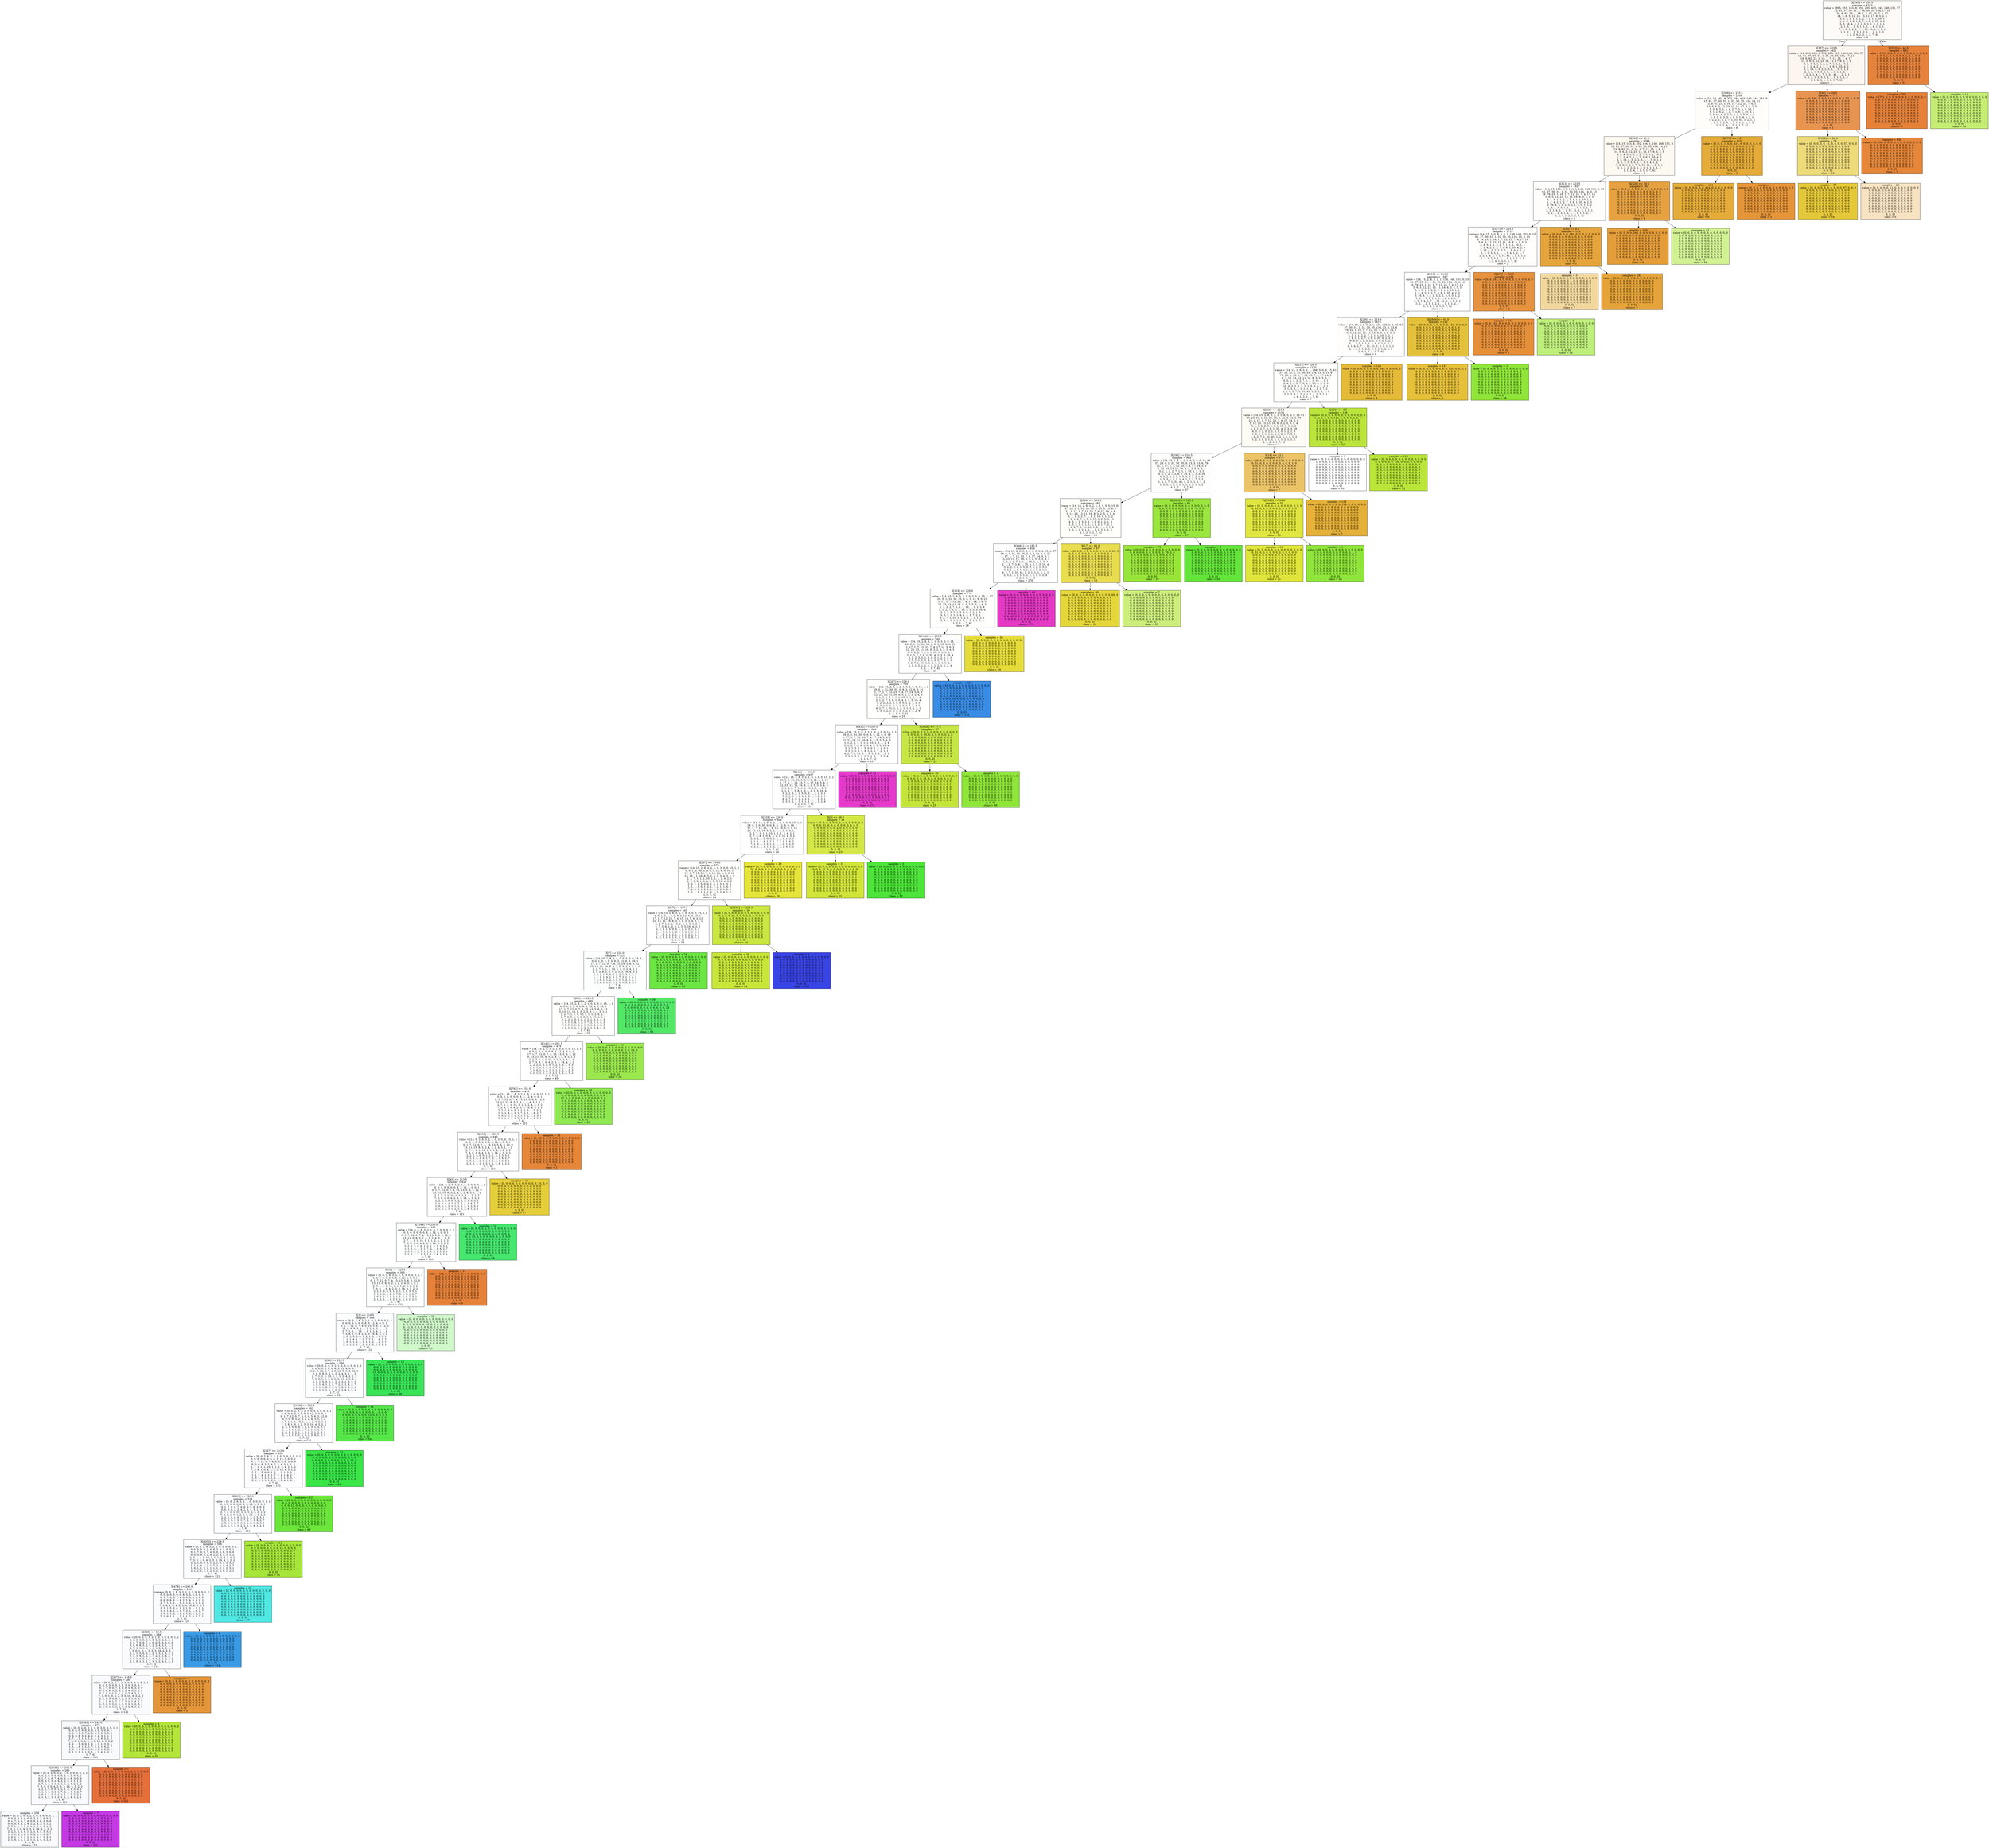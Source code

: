 digraph Tree {
node [shape=box, style="filled", color="black"] ;
0 [label="X[341] <= 226.5\nsamples = 4223\nvalue = [805, 653, 163, 9, 352, 205, 415, 140, 148, 151, 57\n15, 61, 37, 30, 31, 1, 34, 30, 35, 134, 17, 19\n20, 9, 83, 23, 1, 18, 1, 7, 12, 25, 7, 4, 17\n14, 5, 6, 3, 12, 23, 13, 11, 17, 8, 3, 2, 5\n3, 3, 4, 3, 1, 1, 2, 2, 7, 1, 1, 1, 10, 1\n1, 1, 2, 4, 2, 1, 2, 7, 3, 8, 1, 35, 4, 2\n3, 3, 16, 4, 3, 2, 2, 3, 2, 1, 5, 1, 1, 1\n2, 1, 3, 1, 3, 3, 1, 1, 1, 1, 4, 1, 2, 1\n7, 2, 2, 1, 4, 2, 7, 1, 31, 41, 1, 2, 1, 1\n1, 1, 2, 1, 2, 3, 1, 2, 1, 1, 1, 1, 1, 2\n1, 1, 2, 4, 1, 2, 1, 1, 7, 4]\nclass = 0", fillcolor="#fefaf7"] ;
1 [label="X[337] <= 223.5\nsamples = 3421\nvalue = [14, 653, 163, 9, 352, 205, 415, 140, 148, 151, 57\n15, 61, 37, 30, 31, 1, 33, 30, 35, 134, 17, 11\n19, 9, 82, 23, 1, 18, 1, 7, 12, 25, 7, 4, 17\n14, 5, 6, 3, 12, 23, 13, 11, 17, 8, 3, 2, 5\n3, 3, 4, 3, 1, 1, 2, 2, 7, 1, 1, 1, 10, 1\n1, 1, 2, 4, 2, 1, 2, 7, 3, 8, 1, 35, 4, 2\n3, 3, 16, 4, 3, 2, 2, 3, 2, 1, 5, 1, 1, 1\n2, 1, 3, 1, 3, 3, 1, 1, 1, 1, 4, 1, 2, 1\n7, 2, 2, 1, 4, 2, 7, 1, 31, 41, 1, 2, 1, 1\n1, 1, 2, 1, 2, 3, 1, 2, 1, 1, 1, 1, 1, 2\n1, 1, 2, 4, 1, 2, 1, 1, 7, 4]\nclass = 1", fillcolor="#fdf5ef"] ;
0 -> 1 [labeldistance=2.5, labelangle=45, headlabel="True"] ;
2 [label="X[309] <= 223.5\nsamples = 2704\nvalue = [14, 15, 163, 9, 352, 194, 415, 140, 148, 151, 0\n15, 61, 37, 30, 31, 1, 33, 30, 35, 134, 14, 11\n13, 9, 81, 23, 1, 18, 1, 7, 12, 25, 7, 4, 17\n14, 5, 6, 3, 12, 23, 13, 11, 17, 8, 3, 2, 5\n3, 3, 4, 3, 1, 1, 2, 2, 7, 1, 1, 1, 10, 1\n1, 1, 2, 4, 2, 1, 2, 7, 3, 8, 1, 35, 4, 2\n3, 3, 16, 4, 3, 2, 2, 3, 2, 1, 5, 0, 1, 1\n2, 1, 3, 1, 3, 3, 1, 1, 1, 1, 4, 1, 2, 1\n7, 2, 2, 1, 4, 2, 7, 1, 31, 41, 1, 2, 1, 1\n1, 1, 2, 1, 2, 3, 1, 2, 1, 1, 1, 1, 1, 2\n1, 1, 2, 4, 1, 2, 1, 1, 7, 4]\nclass = 6", fillcolor="#fefdfa"] ;
1 -> 2 ;
3 [label="X[325] <= 91.0\nsamples = 2289\nvalue = [14, 15, 163, 8, 352, 194, 1, 140, 148, 151, 0\n15, 61, 37, 30, 31, 1, 33, 30, 35, 134, 14, 11\n13, 9, 81, 23, 1, 18, 1, 7, 12, 25, 7, 4, 17\n14, 5, 6, 3, 12, 23, 13, 11, 17, 8, 3, 2, 5\n3, 3, 4, 3, 1, 1, 2, 2, 7, 1, 1, 1, 10, 1\n1, 1, 2, 4, 2, 1, 2, 7, 3, 8, 1, 35, 4, 2\n3, 3, 16, 4, 3, 2, 2, 3, 2, 1, 5, 0, 1, 1\n2, 1, 3, 1, 3, 3, 1, 1, 1, 1, 4, 1, 2, 1\n7, 2, 2, 1, 4, 2, 7, 1, 31, 41, 1, 2, 1, 1\n1, 1, 2, 1, 2, 3, 1, 2, 1, 1, 1, 1, 1, 2\n1, 1, 2, 4, 1, 2, 1, 1, 7, 4]\nclass = 4", fillcolor="#fdf8f0"] ;
2 -> 3 ;
4 [label="X[313] <= 223.5\nsamples = 1927\nvalue = [14, 15, 163, 8, 3, 194, 1, 140, 148, 151, 0, 15\n61, 37, 30, 31, 1, 31, 30, 35, 134, 14, 3, 13\n9, 79, 23, 1, 18, 1, 7, 12, 25, 7, 4, 17, 14\n5, 6, 3, 12, 23, 13, 11, 16, 8, 3, 2, 5, 3\n3, 4, 3, 1, 1, 2, 2, 7, 1, 1, 1, 10, 1, 1\n1, 2, 4, 2, 1, 2, 7, 3, 8, 1, 35, 4, 2, 3\n3, 16, 4, 3, 2, 2, 3, 2, 1, 5, 0, 1, 1, 2\n1, 3, 1, 3, 3, 1, 1, 1, 1, 4, 1, 2, 1, 7\n2, 2, 1, 4, 2, 7, 1, 31, 41, 1, 2, 1, 1, 1\n1, 2, 1, 2, 3, 1, 2, 1, 1, 1, 1, 1, 2, 1\n1, 2, 4, 1, 2, 1, 1, 7, 4]\nclass = 5", fillcolor="#fffdfc"] ;
3 -> 4 ;
5 [label="X[327] <= 223.5\nsamples = 1732\nvalue = [14, 15, 163, 8, 3, 2, 1, 138, 148, 151, 0, 15\n61, 37, 30, 31, 1, 31, 30, 35, 134, 13, 3, 13\n9, 79, 23, 1, 18, 1, 7, 12, 25, 7, 4, 17, 14\n5, 6, 3, 12, 23, 13, 11, 16, 8, 3, 2, 5, 3\n3, 4, 3, 1, 1, 2, 2, 7, 1, 1, 1, 10, 1, 1\n1, 2, 4, 2, 1, 2, 7, 3, 8, 1, 35, 4, 2, 3\n3, 16, 4, 3, 2, 2, 3, 2, 1, 5, 0, 1, 1, 2\n1, 3, 1, 3, 3, 1, 1, 1, 1, 4, 1, 2, 1, 7\n2, 2, 1, 4, 2, 7, 1, 31, 41, 1, 2, 1, 1, 1\n1, 2, 1, 2, 3, 1, 2, 1, 1, 1, 1, 1, 2, 1\n1, 2, 4, 1, 2, 1, 1, 7, 4]\nclass = 2", fillcolor="#fffefd"] ;
4 -> 5 ;
6 [label="X[291] <= 219.0\nsamples = 1567\nvalue = [14, 15, 2, 8, 3, 2, 1, 138, 148, 151, 0, 15\n61, 37, 30, 31, 1, 31, 30, 35, 134, 13, 3, 13\n6, 79, 23, 1, 18, 1, 7, 12, 25, 7, 4, 17, 14\n5, 6, 3, 12, 23, 13, 11, 16, 8, 3, 2, 5, 3\n3, 4, 3, 1, 1, 2, 2, 7, 1, 1, 1, 10, 1, 1\n1, 2, 4, 2, 1, 2, 7, 3, 8, 1, 35, 4, 2, 3\n3, 16, 4, 3, 2, 2, 3, 2, 1, 5, 0, 0, 1, 2\n1, 3, 1, 3, 3, 1, 1, 1, 1, 4, 1, 2, 1, 7\n2, 2, 1, 4, 2, 7, 1, 31, 41, 1, 2, 1, 1, 1\n1, 2, 1, 2, 3, 1, 2, 1, 1, 1, 1, 1, 2, 1\n1, 2, 4, 1, 2, 1, 1, 7, 4]\nclass = 9", fillcolor="#ffffff"] ;
5 -> 6 ;
7 [label="X[295] <= 223.5\nsamples = 1415\nvalue = [14, 15, 2, 8, 3, 2, 1, 138, 148, 0, 0, 15, 61\n37, 30, 31, 1, 31, 30, 35, 134, 13, 3, 13, 6\n79, 22, 1, 18, 1, 7, 12, 25, 7, 4, 17, 14, 5\n6, 3, 12, 23, 13, 11, 16, 8, 3, 2, 5, 3, 3\n4, 3, 1, 1, 2, 2, 7, 1, 1, 1, 10, 1, 1, 1\n2, 4, 2, 1, 2, 7, 3, 8, 1, 35, 4, 2, 3, 3\n16, 4, 3, 2, 2, 3, 2, 1, 5, 0, 0, 1, 2, 1\n3, 1, 3, 3, 1, 1, 1, 1, 4, 1, 2, 1, 7, 2\n2, 1, 4, 2, 7, 1, 31, 41, 1, 2, 1, 1, 1, 1\n2, 1, 2, 3, 1, 2, 1, 1, 1, 1, 1, 2, 1, 1\n2, 4, 1, 2, 1, 1, 7, 4]\nclass = 8", fillcolor="#fffefd"] ;
6 -> 7 ;
8 [label="X[227] <= 228.5\nsamples = 1270\nvalue = [14, 15, 2, 8, 3, 2, 1, 138, 3, 0, 0, 15, 61\n37, 30, 31, 1, 31, 30, 35, 134, 13, 3, 13, 6\n79, 22, 1, 18, 1, 7, 12, 25, 7, 4, 17, 14, 5\n6, 3, 12, 23, 13, 11, 16, 8, 3, 2, 5, 3, 3\n4, 3, 1, 1, 2, 2, 7, 1, 1, 1, 10, 1, 1, 1\n2, 4, 2, 1, 2, 7, 3, 8, 1, 35, 4, 2, 3, 3\n16, 4, 3, 2, 2, 3, 2, 1, 5, 0, 0, 1, 2, 1\n3, 1, 3, 3, 1, 1, 1, 1, 4, 1, 2, 1, 7, 2\n2, 1, 4, 2, 7, 1, 31, 41, 1, 2, 1, 1, 1, 1\n2, 1, 2, 3, 1, 2, 1, 1, 1, 1, 1, 2, 1, 1\n2, 4, 1, 2, 1, 1, 7, 4]\nclass = 7", fillcolor="#fffffe"] ;
7 -> 8 ;
9 [label="X[305] <= 223.5\nsamples = 1134\nvalue = [14, 15, 2, 8, 3, 2, 1, 138, 3, 0, 0, 15, 61\n37, 29, 31, 1, 31, 30, 35, 0, 13, 3, 13, 6, 79\n22, 1, 17, 1, 7, 12, 25, 7, 4, 17, 14, 5, 6\n3, 12, 23, 13, 11, 16, 8, 3, 2, 5, 3, 3, 4\n3, 1, 1, 2, 2, 7, 1, 1, 1, 10, 1, 1, 1, 2\n4, 2, 1, 2, 7, 3, 8, 1, 35, 4, 2, 3, 3, 16\n4, 3, 2, 2, 3, 2, 1, 5, 0, 0, 1, 2, 1, 3\n1, 3, 3, 1, 1, 1, 1, 4, 1, 2, 1, 7, 2, 2\n1, 4, 2, 7, 1, 31, 41, 1, 2, 1, 1, 1, 1, 2\n1, 2, 3, 1, 2, 1, 1, 1, 1, 1, 2, 1, 1, 2\n4, 1, 2, 1, 1, 7, 4]\nclass = 7", fillcolor="#fefbf4"] ;
8 -> 9 ;
10 [label="X[195] <= 228.5\nsamples = 964\nvalue = [14, 15, 2, 8, 3, 2, 1, 0, 3, 0, 0, 15, 61\n37, 29, 0, 1, 31, 30, 35, 0, 13, 3, 13, 6, 79\n21, 1, 17, 1, 7, 12, 25, 7, 4, 17, 14, 5, 6\n3, 12, 23, 13, 11, 16, 8, 3, 2, 5, 3, 3, 4\n3, 1, 1, 2, 2, 7, 1, 1, 1, 10, 1, 1, 1, 2\n4, 2, 1, 2, 7, 3, 8, 1, 35, 4, 2, 3, 3, 16\n4, 3, 2, 2, 3, 2, 1, 5, 0, 0, 1, 2, 1, 3\n1, 3, 3, 1, 1, 1, 1, 4, 1, 2, 1, 7, 2, 2\n1, 4, 2, 7, 1, 31, 41, 1, 2, 1, 1, 1, 1, 2\n1, 2, 3, 1, 2, 1, 1, 1, 1, 1, 2, 1, 1, 2\n4, 1, 2, 1, 1, 7, 4]\nclass = 37", fillcolor="#fdfefb"] ;
9 -> 10 ;
11 [label="X[329] <= 219.0\nsamples = 883\nvalue = [14, 15, 2, 8, 3, 2, 1, 0, 3, 0, 0, 15, 61\n37, 29, 0, 1, 31, 30, 35, 0, 13, 3, 13, 6, 0\n21, 1, 17, 1, 7, 12, 23, 7, 4, 17, 14, 5, 6\n3, 12, 23, 13, 11, 16, 8, 3, 2, 5, 3, 3, 4\n3, 1, 1, 2, 2, 7, 1, 1, 1, 10, 1, 1, 1, 2\n4, 2, 1, 2, 7, 3, 8, 1, 35, 4, 2, 3, 3, 16\n4, 3, 2, 2, 3, 2, 1, 5, 0, 0, 1, 2, 1, 3\n1, 3, 3, 1, 1, 1, 1, 4, 1, 2, 1, 7, 2, 2\n1, 4, 2, 7, 1, 31, 41, 1, 2, 1, 1, 1, 1, 2\n1, 2, 3, 1, 2, 1, 1, 1, 1, 1, 2, 1, 1, 2\n4, 1, 2, 1, 1, 7, 4]\nclass = 18", fillcolor="#fefefa"] ;
10 -> 11 ;
12 [label="X[4461] <= 192.5\nsamples = 816\nvalue = [14, 15, 2, 8, 3, 2, 1, 0, 3, 0, 0, 15, 1, 37\n29, 0, 1, 31, 30, 35, 0, 8, 3, 12, 6, 0, 21\n1, 17, 1, 7, 12, 23, 7, 4, 17, 14, 5, 6, 3\n12, 23, 13, 11, 16, 8, 3, 2, 5, 3, 3, 4, 3\n1, 1, 2, 2, 7, 1, 1, 1, 10, 1, 1, 1, 2, 4\n2, 1, 2, 7, 3, 8, 1, 35, 4, 2, 3, 3, 16, 4\n3, 2, 2, 3, 2, 1, 5, 0, 0, 1, 2, 1, 3, 1\n3, 3, 1, 1, 1, 1, 4, 1, 2, 1, 7, 2, 1, 1\n4, 2, 7, 1, 31, 41, 1, 2, 1, 1, 1, 1, 2, 1\n2, 3, 1, 2, 1, 1, 1, 1, 1, 2, 1, 1, 2, 4\n1, 2, 1, 1, 7, 4]\nclass = 276", fillcolor="#fffeff"] ;
11 -> 12 ;
13 [label="X[319] <= 226.0\nsamples = 776\nvalue = [14, 15, 2, 8, 3, 2, 1, 0, 3, 0, 0, 15, 1, 37\n29, 0, 1, 31, 30, 35, 0, 8, 3, 12, 6, 0, 21\n1, 17, 1, 7, 12, 23, 7, 4, 17, 14, 5, 6, 3\n12, 23, 13, 11, 16, 8, 3, 2, 5, 3, 3, 4, 3\n1, 1, 2, 2, 7, 1, 1, 1, 10, 1, 1, 1, 2, 4\n2, 1, 2, 7, 3, 8, 1, 35, 4, 2, 3, 3, 16, 4\n3, 2, 2, 3, 2, 1, 5, 0, 0, 1, 2, 1, 3, 1\n3, 3, 1, 1, 1, 1, 4, 1, 2, 1, 7, 2, 1, 1\n4, 2, 7, 1, 31, 1, 1, 2, 1, 1, 1, 1, 2, 1\n2, 3, 1, 2, 1, 1, 1, 1, 1, 2, 1, 1, 2, 4\n1, 2, 1, 1, 7, 4]\nclass = 19", fillcolor="#fffffe"] ;
12 -> 13 ;
14 [label="X[1148] <= 250.5\nsamples = 740\nvalue = [14, 15, 2, 8, 3, 2, 1, 0, 3, 0, 0, 15, 1, 1\n29, 0, 1, 31, 30, 35, 0, 8, 3, 12, 6, 0, 21\n1, 17, 1, 7, 12, 23, 7, 4, 17, 14, 5, 6, 3\n12, 23, 13, 11, 16, 8, 3, 2, 5, 3, 3, 4, 3\n1, 1, 2, 2, 7, 1, 1, 1, 10, 1, 1, 1, 2, 4\n2, 1, 2, 7, 3, 8, 1, 35, 4, 2, 3, 3, 16, 4\n3, 2, 2, 3, 2, 1, 5, 0, 0, 1, 2, 1, 3, 1\n3, 3, 1, 1, 1, 1, 4, 1, 2, 1, 7, 2, 1, 1\n4, 2, 7, 1, 31, 1, 1, 2, 1, 1, 1, 1, 2, 1\n2, 3, 1, 2, 1, 1, 1, 1, 1, 2, 1, 1, 2, 4\n1, 2, 1, 1, 7, 4]\nclass = 25", fillcolor="#ffffff"] ;
13 -> 14 ;
15 [label="X[287] <= 228.0\nsamples = 705\nvalue = [14, 15, 2, 8, 3, 2, 1, 0, 3, 0, 0, 15, 1, 1\n29, 0, 1, 31, 30, 35, 0, 8, 3, 12, 6, 0, 21\n1, 17, 1, 7, 12, 23, 7, 4, 17, 14, 5, 6, 3\n12, 23, 13, 11, 16, 8, 3, 2, 5, 3, 3, 4, 3\n1, 1, 2, 2, 7, 1, 1, 1, 10, 1, 1, 1, 2, 4\n2, 1, 2, 7, 3, 8, 1, 0, 4, 2, 3, 3, 16, 4\n3, 2, 2, 3, 2, 1, 5, 0, 0, 1, 2, 1, 3, 1\n3, 3, 1, 1, 1, 1, 4, 1, 2, 1, 7, 2, 1, 1\n4, 2, 7, 1, 31, 1, 1, 2, 1, 1, 1, 1, 2, 1\n2, 3, 1, 2, 1, 1, 1, 1, 1, 2, 1, 1, 2, 4\n1, 2, 1, 1, 7, 4]\nclass = 25", fillcolor="#fffffe"] ;
14 -> 15 ;
16 [label="X[832] <= 250.5\nsamples = 668\nvalue = [14, 15, 2, 8, 3, 2, 1, 0, 3, 0, 0, 15, 1, 1\n29, 0, 1, 31, 30, 0, 0, 8, 3, 12, 6, 0, 19\n1, 17, 1, 7, 12, 23, 7, 4, 17, 14, 5, 6, 3\n12, 23, 13, 11, 16, 8, 3, 2, 5, 3, 3, 4, 3\n1, 1, 2, 2, 7, 1, 1, 1, 10, 1, 1, 1, 2, 4\n2, 1, 2, 7, 3, 8, 1, 0, 4, 2, 3, 3, 16, 4\n3, 2, 2, 3, 2, 1, 5, 0, 0, 1, 2, 1, 3, 1\n3, 3, 1, 1, 1, 1, 4, 1, 2, 1, 7, 2, 1, 1\n4, 2, 7, 1, 31, 1, 1, 2, 1, 1, 1, 1, 2, 1\n2, 3, 1, 2, 1, 1, 1, 1, 1, 2, 1, 1, 2, 4\n1, 2, 1, 1, 7, 4]\nclass = 23", fillcolor="#ffffff"] ;
15 -> 16 ;
17 [label="X[245] <= 219.5\nsamples = 637\nvalue = [14, 15, 2, 8, 3, 2, 1, 0, 3, 0, 0, 15, 1, 1\n29, 0, 1, 31, 30, 0, 0, 8, 3, 12, 6, 0, 19\n1, 17, 1, 7, 12, 23, 7, 4, 17, 14, 5, 6, 3\n12, 23, 13, 11, 16, 8, 3, 2, 5, 3, 3, 4, 3\n1, 1, 2, 2, 7, 1, 1, 1, 10, 1, 1, 1, 2, 4\n2, 1, 2, 7, 3, 8, 1, 0, 4, 2, 3, 3, 16, 4\n3, 2, 2, 3, 2, 1, 5, 0, 0, 1, 2, 1, 3, 1\n3, 3, 1, 1, 1, 1, 4, 1, 2, 1, 7, 2, 1, 1\n4, 2, 7, 1, 0, 1, 1, 2, 1, 1, 1, 1, 2, 1\n2, 3, 1, 2, 1, 1, 1, 1, 1, 2, 1, 1, 2, 4\n1, 2, 1, 1, 7, 4]\nclass = 23", fillcolor="#ffffff"] ;
16 -> 17 ;
18 [label="X[259] <= 226.0\nsamples = 604\nvalue = [14, 15, 2, 8, 3, 2, 1, 0, 3, 0, 0, 15, 1, 1\n29, 0, 1, 0, 30, 0, 0, 8, 3, 12, 6, 0, 19, 1\n17, 1, 7, 12, 23, 7, 4, 15, 14, 5, 6, 3, 12\n23, 13, 11, 16, 8, 3, 2, 5, 3, 3, 4, 3, 1, 1\n2, 2, 7, 1, 1, 1, 10, 1, 1, 1, 2, 4, 2, 1\n2, 7, 3, 8, 1, 0, 4, 2, 3, 3, 16, 4, 3, 2\n2, 3, 2, 1, 5, 0, 0, 1, 2, 1, 3, 1, 3, 3\n1, 1, 1, 1, 4, 1, 2, 1, 7, 2, 1, 1, 4, 2\n7, 1, 0, 1, 1, 2, 1, 1, 1, 1, 2, 1, 2, 3\n1, 2, 1, 1, 1, 1, 1, 2, 1, 1, 2, 4, 1, 2\n1, 1, 7, 4]\nclass = 24", fillcolor="#ffffff"] ;
17 -> 18 ;
19 [label="X[297] <= 210.0\nsamples = 575\nvalue = [14, 15, 2, 8, 3, 2, 1, 0, 3, 0, 0, 15, 1, 1\n0, 0, 1, 0, 30, 0, 0, 8, 3, 12, 6, 0, 19, 1\n17, 1, 7, 12, 23, 7, 4, 15, 14, 5, 6, 3, 12\n23, 13, 11, 16, 8, 3, 2, 5, 3, 3, 4, 3, 1, 1\n2, 2, 7, 1, 1, 1, 10, 1, 1, 1, 2, 4, 2, 1\n2, 7, 3, 8, 1, 0, 4, 2, 3, 3, 16, 4, 3, 2\n2, 3, 2, 1, 5, 0, 0, 1, 2, 1, 3, 1, 3, 3\n1, 1, 1, 1, 4, 1, 2, 1, 7, 2, 1, 1, 4, 2\n7, 1, 0, 1, 1, 2, 1, 1, 1, 1, 2, 1, 2, 3\n1, 2, 1, 1, 1, 1, 1, 2, 1, 1, 2, 4, 1, 2\n1, 1, 7, 4]\nclass = 24", fillcolor="#fefffc"] ;
18 -> 19 ;
20 [label="X[67] <= 207.5\nsamples = 545\nvalue = [14, 15, 2, 8, 3, 2, 1, 0, 3, 0, 0, 15, 1, 1\n0, 0, 1, 0, 1, 0, 0, 8, 3, 12, 6, 0, 19, 1\n17, 1, 7, 12, 23, 7, 4, 15, 14, 5, 6, 3, 12\n23, 13, 11, 16, 8, 3, 2, 5, 3, 3, 4, 3, 1, 1\n2, 2, 7, 1, 1, 1, 10, 1, 1, 1, 2, 4, 2, 1\n2, 7, 3, 8, 1, 0, 4, 2, 3, 3, 16, 4, 3, 2\n2, 2, 2, 1, 5, 0, 0, 1, 2, 1, 3, 1, 3, 3\n1, 1, 1, 1, 4, 1, 2, 1, 7, 2, 1, 1, 4, 2\n7, 1, 0, 1, 1, 2, 1, 1, 1, 1, 2, 1, 2, 3\n1, 2, 1, 1, 1, 1, 1, 2, 1, 1, 2, 4, 1, 2\n1, 1, 7, 4]\nclass = 50", fillcolor="#ffffff"] ;
19 -> 20 ;
21 [label="X[7] <= 226.0\nsamples = 521\nvalue = [14, 15, 2, 8, 3, 2, 1, 0, 3, 0, 0, 15, 1, 1\n0, 0, 1, 0, 1, 0, 0, 8, 3, 12, 6, 0, 19, 1\n17, 1, 7, 12, 0, 7, 4, 15, 14, 5, 6, 3, 12\n23, 13, 11, 16, 8, 3, 2, 5, 3, 2, 4, 3, 1, 1\n2, 2, 7, 1, 1, 1, 10, 1, 1, 1, 2, 4, 2, 1\n2, 7, 3, 8, 1, 0, 4, 2, 3, 3, 16, 4, 3, 2\n2, 2, 2, 1, 5, 0, 0, 1, 2, 1, 3, 1, 3, 3\n1, 1, 1, 1, 4, 1, 2, 1, 7, 2, 1, 1, 4, 2\n7, 1, 0, 1, 1, 2, 1, 1, 1, 1, 2, 1, 2, 3\n1, 2, 1, 1, 1, 1, 1, 2, 1, 1, 2, 4, 1, 2\n1, 1, 7, 4]\nclass = 65", fillcolor="#fdfffe"] ;
20 -> 21 ;
22 [label="X[89] <= 223.5\nsamples = 495\nvalue = [14, 15, 2, 8, 3, 2, 1, 0, 3, 0, 0, 15, 1, 1\n0, 0, 1, 0, 1, 0, 0, 8, 3, 12, 4, 0, 19, 1\n17, 1, 7, 12, 0, 7, 4, 15, 13, 5, 6, 3, 12\n0, 13, 11, 16, 8, 3, 2, 5, 3, 2, 4, 3, 1, 1\n2, 2, 7, 1, 1, 1, 10, 1, 1, 1, 2, 4, 2, 1\n2, 7, 3, 8, 1, 0, 4, 2, 3, 3, 16, 4, 3, 2\n2, 2, 2, 1, 5, 0, 0, 1, 2, 1, 3, 1, 3, 3\n1, 1, 1, 1, 4, 1, 2, 1, 7, 2, 1, 1, 4, 2\n7, 1, 0, 1, 1, 2, 1, 1, 1, 1, 2, 1, 2, 3\n1, 2, 1, 1, 1, 1, 1, 2, 1, 1, 2, 4, 1, 2\n1, 1, 7, 4]\nclass = 38", fillcolor="#fffffe"] ;
21 -> 22 ;
23 [label="X[141] <= 201.5\nsamples = 474\nvalue = [14, 15, 2, 8, 3, 2, 1, 0, 3, 0, 0, 15, 1, 1\n0, 0, 1, 0, 0, 0, 0, 8, 3, 12, 4, 0, 0, 1\n17, 1, 7, 12, 0, 7, 4, 15, 13, 5, 6, 3, 12\n0, 13, 11, 16, 8, 3, 2, 4, 3, 2, 4, 3, 1, 1\n2, 2, 7, 1, 1, 1, 10, 1, 1, 1, 2, 4, 2, 1\n2, 7, 3, 8, 1, 0, 4, 2, 3, 3, 16, 4, 3, 2\n2, 2, 2, 1, 5, 0, 0, 1, 2, 1, 3, 1, 3, 3\n1, 1, 1, 1, 4, 1, 2, 1, 7, 2, 1, 1, 4, 2\n7, 1, 0, 1, 1, 2, 1, 1, 1, 1, 2, 1, 2, 3\n1, 2, 1, 1, 1, 1, 1, 2, 1, 1, 2, 4, 1, 2\n1, 1, 7, 4]\nclass = 40", fillcolor="#ffffff"] ;
22 -> 23 ;
24 [label="X[792] <= 251.0\nsamples = 455\nvalue = [14, 15, 2, 8, 3, 2, 1, 0, 3, 0, 0, 15, 1, 1\n0, 0, 1, 0, 0, 0, 0, 8, 3, 12, 4, 0, 0, 1\n0, 1, 7, 12, 0, 7, 4, 15, 13, 5, 6, 3, 12, 0\n13, 11, 15, 8, 3, 2, 4, 2, 2, 4, 3, 1, 1, 2\n2, 7, 1, 1, 1, 10, 1, 1, 1, 2, 4, 2, 1, 2\n7, 3, 8, 1, 0, 4, 2, 3, 3, 16, 4, 3, 2, 2\n2, 2, 1, 5, 0, 0, 1, 2, 1, 3, 1, 3, 3, 1\n1, 1, 1, 4, 1, 2, 1, 7, 2, 1, 1, 4, 2, 7\n1, 0, 1, 1, 2, 1, 1, 1, 1, 2, 1, 2, 3, 1\n2, 1, 1, 1, 1, 1, 2, 1, 1, 2, 4, 1, 2, 1\n1, 7, 4]\nclass = 121", fillcolor="#ffffff"] ;
23 -> 24 ;
25 [label="X[333] <= 226.5\nsamples = 440\nvalue = [14, 0, 2, 8, 3, 2, 1, 0, 3, 0, 0, 15, 1, 1\n0, 0, 1, 0, 0, 0, 0, 8, 3, 12, 4, 0, 0, 1\n0, 1, 7, 12, 0, 7, 4, 15, 13, 5, 6, 3, 12, 0\n13, 11, 15, 8, 3, 2, 4, 2, 2, 4, 3, 1, 1, 2\n2, 7, 1, 1, 1, 10, 1, 1, 1, 2, 4, 2, 1, 2\n7, 3, 8, 1, 0, 4, 2, 3, 3, 16, 4, 3, 2, 2\n2, 2, 1, 5, 0, 0, 1, 2, 1, 3, 1, 3, 3, 1\n1, 1, 1, 4, 1, 2, 1, 7, 2, 1, 1, 4, 2, 7\n1, 0, 1, 1, 2, 1, 1, 1, 1, 2, 1, 2, 3, 1\n2, 1, 1, 1, 1, 1, 2, 1, 1, 2, 4, 1, 2, 1\n1, 7, 4]\nclass = 121", fillcolor="#ffffff"] ;
24 -> 25 ;
26 [label="X[45] <= 213.5\nsamples = 425\nvalue = [14, 0, 2, 8, 3, 2, 1, 0, 3, 0, 0, 0, 1, 1\n0, 0, 1, 0, 0, 0, 0, 8, 3, 12, 4, 0, 0, 1\n0, 1, 7, 12, 0, 7, 4, 15, 13, 5, 6, 3, 12, 0\n13, 11, 15, 8, 3, 2, 4, 2, 2, 4, 3, 1, 1, 2\n2, 7, 1, 1, 1, 10, 1, 1, 1, 2, 4, 2, 1, 2\n7, 3, 8, 1, 0, 4, 2, 3, 3, 16, 4, 3, 2, 2\n2, 2, 1, 5, 0, 0, 1, 2, 1, 3, 1, 3, 3, 1\n1, 1, 1, 4, 1, 2, 1, 7, 2, 1, 1, 4, 2, 7\n1, 0, 1, 1, 2, 1, 1, 1, 1, 2, 1, 2, 3, 1\n2, 1, 1, 1, 1, 1, 2, 1, 1, 2, 4, 1, 2, 1\n1, 7, 4]\nclass = 121", fillcolor="#ffffff"] ;
25 -> 26 ;
27 [label="X[1284] <= 250.0\nsamples = 409\nvalue = [14, 0, 2, 8, 3, 2, 1, 0, 3, 0, 0, 0, 1, 1\n0, 0, 0, 0, 0, 0, 0, 8, 3, 12, 4, 0, 0, 1\n0, 1, 7, 12, 0, 7, 4, 15, 13, 5, 6, 3, 12, 0\n13, 11, 0, 8, 3, 2, 4, 2, 2, 4, 3, 1, 1, 2\n2, 7, 1, 1, 1, 10, 1, 1, 1, 2, 4, 2, 1, 2\n7, 3, 8, 1, 0, 4, 2, 3, 3, 16, 4, 3, 2, 2\n2, 2, 1, 5, 0, 0, 1, 2, 1, 3, 1, 3, 3, 1\n1, 1, 1, 4, 1, 2, 1, 7, 2, 1, 1, 4, 2, 7\n1, 0, 1, 1, 2, 1, 1, 1, 1, 2, 1, 2, 3, 1\n2, 1, 1, 1, 1, 1, 2, 1, 1, 2, 4, 1, 2, 1\n1, 7, 4]\nclass = 121", fillcolor="#feffff"] ;
26 -> 27 ;
28 [label="X[49] <= 225.0\nsamples = 395\nvalue = [0, 0, 2, 8, 3, 2, 1, 0, 3, 0, 0, 0, 1, 1\n0, 0, 0, 0, 0, 0, 0, 8, 3, 12, 4, 0, 0, 1\n0, 1, 7, 12, 0, 7, 4, 15, 13, 5, 6, 3, 12, 0\n13, 11, 0, 8, 3, 2, 4, 2, 2, 4, 3, 1, 1, 2\n2, 7, 1, 1, 1, 10, 1, 1, 1, 2, 4, 2, 1, 2\n7, 3, 8, 1, 0, 4, 2, 3, 3, 16, 4, 3, 2, 2\n2, 2, 1, 5, 0, 0, 1, 2, 1, 3, 1, 3, 3, 1\n1, 1, 1, 4, 1, 2, 1, 7, 2, 1, 1, 4, 2, 7\n1, 0, 1, 1, 2, 1, 1, 1, 1, 2, 1, 2, 3, 1\n2, 1, 1, 1, 1, 1, 2, 1, 1, 2, 4, 1, 2, 1\n1, 7, 4]\nclass = 121", fillcolor="#feffff"] ;
27 -> 28 ;
29 [label="X[3] <= 216.5\nsamples = 369\nvalue = [0, 0, 2, 8, 3, 2, 1, 0, 3, 0, 0, 0, 1, 1\n0, 0, 0, 0, 0, 0, 0, 8, 3, 12, 4, 0, 0, 1\n0, 1, 7, 12, 0, 7, 4, 0, 13, 5, 6, 3, 12, 0\n13, 0, 0, 8, 3, 2, 4, 2, 2, 4, 3, 1, 1, 2\n2, 7, 1, 1, 1, 10, 1, 1, 1, 2, 4, 2, 1, 2\n7, 3, 8, 1, 0, 4, 2, 3, 3, 16, 4, 3, 2, 2\n2, 2, 1, 5, 0, 0, 1, 2, 1, 3, 1, 3, 3, 1\n1, 1, 1, 4, 1, 2, 1, 7, 2, 1, 1, 4, 2, 7\n1, 0, 1, 1, 2, 1, 1, 1, 1, 2, 1, 2, 3, 1\n2, 1, 1, 1, 1, 1, 2, 1, 1, 2, 4, 1, 2, 1\n1, 7, 4]\nclass = 121", fillcolor="#fdfeff"] ;
28 -> 29 ;
30 [label="X[39] <= 222.5\nsamples = 356\nvalue = [0, 0, 2, 8, 3, 2, 1, 0, 3, 0, 0, 0, 1, 1\n0, 0, 0, 0, 0, 0, 0, 8, 3, 12, 4, 0, 0, 1\n0, 1, 7, 12, 0, 7, 4, 0, 13, 5, 6, 3, 12, 0\n0, 0, 0, 8, 3, 2, 4, 2, 2, 4, 3, 1, 1, 2\n2, 7, 1, 1, 1, 10, 1, 1, 1, 2, 4, 2, 1, 2\n7, 3, 8, 1, 0, 4, 2, 3, 3, 16, 4, 3, 2, 2\n2, 2, 1, 5, 0, 0, 1, 2, 1, 3, 1, 3, 3, 1\n1, 1, 1, 4, 1, 2, 1, 7, 2, 1, 1, 4, 2, 7\n1, 0, 1, 1, 2, 1, 1, 1, 1, 2, 1, 2, 3, 1\n2, 1, 1, 1, 1, 1, 2, 1, 1, 2, 4, 1, 2, 1\n1, 7, 4]\nclass = 121", fillcolor="#fdfeff"] ;
29 -> 30 ;
31 [label="X[129] <= 202.5\nsamples = 342\nvalue = [0, 0, 2, 8, 3, 2, 1, 0, 3, 0, 0, 0, 1, 1\n0, 0, 0, 0, 0, 0, 0, 8, 3, 12, 3, 0, 0, 1\n0, 1, 7, 12, 0, 7, 4, 0, 0, 5, 6, 3, 12, 0\n0, 0, 0, 8, 3, 2, 4, 2, 2, 4, 3, 1, 1, 2\n2, 7, 1, 1, 1, 10, 1, 1, 1, 2, 4, 2, 1, 2\n7, 3, 8, 1, 0, 4, 2, 3, 3, 16, 4, 3, 2, 2\n2, 2, 1, 5, 0, 0, 1, 2, 1, 3, 1, 3, 3, 1\n1, 1, 1, 4, 1, 2, 1, 7, 2, 1, 1, 4, 2, 7\n1, 0, 1, 1, 2, 1, 1, 1, 1, 2, 1, 2, 3, 1\n2, 1, 1, 1, 1, 1, 2, 1, 1, 2, 4, 1, 2, 1\n1, 7, 4]\nclass = 121", fillcolor="#fdfdff"] ;
30 -> 31 ;
32 [label="X[127] <= 212.0\nsamples = 330\nvalue = [0, 0, 2, 8, 3, 2, 1, 0, 3, 0, 0, 0, 1, 1\n0, 0, 0, 0, 0, 0, 0, 8, 3, 12, 3, 0, 0, 1\n0, 1, 7, 12, 0, 7, 4, 0, 0, 5, 6, 3, 0, 0\n0, 0, 0, 8, 3, 2, 4, 2, 2, 4, 3, 1, 1, 2\n2, 7, 1, 1, 1, 10, 1, 1, 1, 2, 4, 2, 1, 2\n7, 3, 8, 1, 0, 4, 2, 3, 3, 16, 4, 3, 2, 2\n2, 2, 1, 5, 0, 0, 1, 2, 1, 3, 1, 3, 3, 1\n1, 1, 1, 4, 1, 2, 1, 7, 2, 1, 1, 4, 2, 7\n1, 0, 1, 1, 2, 1, 1, 1, 1, 2, 1, 2, 3, 1\n2, 1, 1, 1, 1, 1, 2, 1, 1, 2, 4, 1, 2, 1\n1, 7, 4]\nclass = 121", fillcolor="#fdfdff"] ;
31 -> 32 ;
33 [label="X[209] <= 226.0\nsamples = 318\nvalue = [0, 0, 2, 8, 3, 2, 1, 0, 3, 0, 0, 0, 1, 1\n0, 0, 0, 0, 0, 0, 0, 8, 3, 12, 3, 0, 0, 1\n0, 1, 7, 0, 0, 7, 4, 0, 0, 5, 6, 3, 0, 0\n0, 0, 0, 8, 3, 2, 4, 2, 2, 4, 3, 1, 1, 2\n2, 7, 1, 1, 1, 10, 1, 1, 1, 2, 4, 2, 1, 2\n7, 3, 8, 1, 0, 4, 2, 3, 3, 16, 4, 3, 2, 2\n2, 2, 1, 5, 0, 0, 1, 2, 1, 3, 1, 3, 3, 1\n1, 1, 1, 4, 1, 2, 1, 7, 2, 1, 1, 4, 2, 7\n1, 0, 1, 1, 2, 1, 1, 1, 1, 2, 1, 2, 3, 1\n2, 1, 1, 1, 1, 1, 2, 1, 1, 2, 4, 1, 2, 1\n1, 7, 4]\nclass = 121", fillcolor="#fcfdff"] ;
32 -> 33 ;
34 [label="X[4050] <= 229.5\nsamples = 306\nvalue = [0, 0, 2, 8, 3, 2, 1, 0, 3, 0, 0, 0, 1, 1\n0, 0, 0, 0, 0, 0, 0, 8, 3, 0, 3, 0, 0, 1\n0, 1, 7, 0, 0, 7, 4, 0, 0, 5, 6, 3, 0, 0\n0, 0, 0, 8, 3, 2, 4, 2, 2, 4, 3, 1, 1, 2\n2, 7, 1, 1, 1, 10, 1, 1, 1, 2, 4, 2, 1, 2\n7, 3, 8, 1, 0, 4, 2, 3, 3, 16, 4, 3, 2, 2\n2, 2, 1, 5, 0, 0, 1, 2, 1, 3, 1, 3, 3, 1\n1, 1, 1, 4, 1, 2, 1, 7, 2, 1, 1, 4, 2, 7\n1, 0, 1, 1, 2, 1, 1, 1, 1, 2, 1, 2, 3, 1\n2, 1, 1, 1, 1, 1, 2, 1, 1, 2, 4, 1, 2, 1\n1, 7, 4]\nclass = 121", fillcolor="#fbfcfe"] ;
33 -> 34 ;
35 [label="X[478] <= 241.0\nsamples = 296\nvalue = [0, 0, 2, 8, 3, 2, 1, 0, 3, 0, 0, 0, 1, 1\n0, 0, 0, 0, 0, 0, 0, 8, 3, 0, 3, 0, 0, 1\n0, 1, 7, 0, 0, 7, 4, 0, 0, 5, 6, 3, 0, 0\n0, 0, 0, 8, 3, 2, 4, 2, 2, 4, 3, 1, 1, 2\n2, 7, 1, 1, 1, 1, 1, 1, 1, 2, 4, 2, 1, 2\n7, 3, 8, 1, 0, 4, 2, 3, 3, 16, 4, 3, 2, 2\n2, 2, 1, 5, 0, 0, 1, 2, 1, 3, 1, 3, 3, 1\n1, 1, 1, 4, 1, 2, 1, 7, 2, 1, 1, 4, 2, 7\n1, 0, 1, 1, 2, 1, 1, 1, 1, 2, 1, 2, 3, 1\n2, 1, 0, 1, 1, 1, 2, 1, 1, 2, 4, 1, 2, 1\n1, 7, 4]\nclass = 121", fillcolor="#fafbfe"] ;
34 -> 35 ;
36 [label="X[325] <= 53.5\nsamples = 288\nvalue = [0, 0, 2, 8, 3, 2, 1, 0, 3, 0, 0, 0, 1, 1\n0, 0, 0, 0, 0, 0, 0, 8, 3, 0, 3, 0, 0, 1\n0, 1, 7, 0, 0, 7, 4, 0, 0, 5, 6, 3, 0, 0\n0, 0, 0, 8, 3, 2, 4, 2, 2, 4, 3, 1, 1, 2\n2, 7, 1, 1, 1, 1, 1, 1, 1, 2, 4, 2, 1, 2\n7, 3, 0, 1, 0, 4, 2, 3, 3, 16, 4, 3, 2, 2\n2, 2, 1, 5, 0, 0, 1, 2, 1, 3, 1, 3, 3, 1\n1, 1, 1, 4, 1, 2, 1, 7, 2, 1, 1, 4, 2, 7\n1, 0, 1, 1, 2, 1, 1, 1, 1, 2, 1, 2, 3, 1\n2, 1, 0, 1, 1, 1, 2, 1, 1, 2, 4, 1, 2, 1\n1, 7, 4]\nclass = 121", fillcolor="#f9fbfe"] ;
35 -> 36 ;
37 [label="X[357] <= 148.0\nsamples = 280\nvalue = [0, 0, 2, 0, 3, 2, 1, 0, 3, 0, 0, 0, 1, 1\n0, 0, 0, 0, 0, 0, 0, 8, 3, 0, 3, 0, 0, 1\n0, 1, 7, 0, 0, 7, 4, 0, 0, 5, 6, 3, 0, 0\n0, 0, 0, 8, 3, 2, 4, 2, 2, 4, 3, 1, 1, 2\n2, 7, 1, 1, 1, 1, 1, 1, 1, 2, 4, 2, 1, 2\n7, 3, 0, 1, 0, 4, 2, 3, 3, 16, 4, 3, 2, 2\n2, 2, 1, 5, 0, 0, 1, 2, 1, 3, 1, 3, 3, 1\n1, 1, 1, 4, 1, 2, 1, 7, 2, 1, 1, 4, 2, 7\n1, 0, 1, 1, 2, 1, 1, 1, 1, 2, 1, 2, 3, 1\n2, 1, 0, 1, 1, 1, 2, 1, 1, 2, 4, 1, 2, 1\n1, 7, 4]\nclass = 121", fillcolor="#f9fbfe"] ;
36 -> 37 ;
38 [label="X[2585] <= 242.0\nsamples = 272\nvalue = [0, 0, 2, 0, 3, 2, 1, 0, 3, 0, 0, 0, 1, 1\n0, 0, 0, 0, 0, 0, 0, 0, 3, 0, 3, 0, 0, 1\n0, 1, 7, 0, 0, 7, 4, 0, 0, 5, 6, 3, 0, 0\n0, 0, 0, 8, 3, 2, 4, 2, 2, 4, 3, 1, 1, 2\n2, 7, 1, 1, 1, 1, 1, 1, 1, 2, 4, 2, 1, 2\n7, 3, 0, 1, 0, 4, 2, 3, 3, 16, 4, 3, 2, 2\n2, 2, 1, 5, 0, 0, 1, 2, 1, 3, 1, 3, 3, 1\n1, 1, 1, 4, 1, 2, 1, 7, 2, 1, 1, 4, 2, 7\n1, 0, 1, 1, 2, 1, 1, 1, 1, 2, 1, 2, 3, 1\n2, 1, 0, 1, 1, 1, 2, 1, 1, 2, 4, 1, 2, 1\n1, 7, 4]\nclass = 121", fillcolor="#f9fafe"] ;
37 -> 38 ;
39 [label="X[2188] <= 246.0\nsamples = 265\nvalue = [0, 0, 2, 0, 3, 2, 1, 0, 3, 0, 0, 0, 1, 1\n0, 0, 0, 0, 0, 0, 0, 0, 3, 0, 3, 0, 0, 1\n0, 1, 7, 0, 0, 7, 4, 0, 0, 5, 6, 3, 0, 0\n0, 0, 0, 8, 3, 2, 4, 2, 2, 4, 3, 1, 1, 2\n2, 7, 1, 1, 1, 1, 1, 1, 1, 2, 4, 2, 1, 2\n7, 3, 0, 1, 0, 4, 2, 3, 3, 16, 4, 3, 2, 2\n2, 2, 1, 5, 0, 0, 1, 2, 1, 3, 1, 3, 3, 1\n1, 1, 1, 4, 1, 2, 1, 7, 2, 1, 1, 4, 2, 7\n1, 0, 1, 1, 2, 1, 1, 1, 1, 2, 1, 2, 3, 1\n2, 1, 0, 1, 1, 1, 2, 1, 1, 2, 4, 1, 2, 1\n1, 0, 4]\nclass = 121", fillcolor="#f9fafe"] ;
38 -> 39 ;
40 [label="samples = 258\nvalue = [0, 0, 2, 0, 3, 2, 1, 0, 3, 0, 0, 0, 1, 1\n0, 0, 0, 0, 0, 0, 0, 0, 3, 0, 3, 0, 0, 1\n0, 1, 7, 0, 0, 7, 4, 0, 0, 5, 6, 3, 0, 0\n0, 0, 0, 8, 3, 2, 4, 2, 2, 4, 3, 1, 1, 2\n2, 7, 1, 1, 1, 1, 1, 1, 1, 2, 4, 2, 1, 2\n7, 3, 0, 1, 0, 4, 2, 3, 3, 16, 4, 3, 2, 2\n2, 2, 1, 5, 0, 0, 1, 2, 1, 3, 1, 3, 3, 1\n1, 1, 1, 4, 1, 2, 1, 0, 2, 1, 1, 4, 2, 7\n1, 0, 1, 1, 2, 1, 1, 1, 1, 2, 1, 2, 3, 1\n2, 1, 0, 1, 1, 1, 2, 1, 1, 2, 4, 1, 2, 1\n1, 0, 4]\nclass = 121", fillcolor="#f9fafe"] ;
39 -> 40 ;
41 [label="samples = 7\nvalue = [0, 0, 0, 0, 0, 0, 0, 0, 0, 0, 0, 0, 0, 0\n0, 0, 0, 0, 0, 0, 0, 0, 0, 0, 0, 0, 0, 0\n0, 0, 0, 0, 0, 0, 0, 0, 0, 0, 0, 0, 0, 0\n0, 0, 0, 0, 0, 0, 0, 0, 0, 0, 0, 0, 0, 0\n0, 0, 0, 0, 0, 0, 0, 0, 0, 0, 0, 0, 0, 0\n0, 0, 0, 0, 0, 0, 0, 0, 0, 0, 0, 0, 0, 0\n0, 0, 0, 0, 0, 0, 0, 0, 0, 0, 0, 0, 0, 0\n0, 0, 0, 0, 0, 0, 0, 7, 0, 0, 0, 0, 0, 0\n0, 0, 0, 0, 0, 0, 0, 0, 0, 0, 0, 0, 0, 0\n0, 0, 0, 0, 0, 0, 0, 0, 0, 0, 0, 0, 0, 0\n0, 0, 0]\nclass = 261", fillcolor="#c539e5"] ;
39 -> 41 ;
42 [label="samples = 7\nvalue = [0, 0, 0, 0, 0, 0, 0, 0, 0, 0, 0, 0, 0, 0\n0, 0, 0, 0, 0, 0, 0, 0, 0, 0, 0, 0, 0, 0\n0, 0, 0, 0, 0, 0, 0, 0, 0, 0, 0, 0, 0, 0\n0, 0, 0, 0, 0, 0, 0, 0, 0, 0, 0, 0, 0, 0\n0, 0, 0, 0, 0, 0, 0, 0, 0, 0, 0, 0, 0, 0\n0, 0, 0, 0, 0, 0, 0, 0, 0, 0, 0, 0, 0, 0\n0, 0, 0, 0, 0, 0, 0, 0, 0, 0, 0, 0, 0, 0\n0, 0, 0, 0, 0, 0, 0, 0, 0, 0, 0, 0, 0, 0\n0, 0, 0, 0, 0, 0, 0, 0, 0, 0, 0, 0, 0, 0\n0, 0, 0, 0, 0, 0, 0, 0, 0, 0, 0, 0, 0, 0\n0, 7, 0]\nclass = 321", fillcolor="#e56f39"] ;
38 -> 42 ;
43 [label="samples = 8\nvalue = [0, 0, 0, 0, 0, 0, 0, 0, 0, 0, 0, 0, 0, 0\n0, 0, 0, 0, 0, 0, 0, 8, 0, 0, 0, 0, 0, 0\n0, 0, 0, 0, 0, 0, 0, 0, 0, 0, 0, 0, 0, 0\n0, 0, 0, 0, 0, 0, 0, 0, 0, 0, 0, 0, 0, 0\n0, 0, 0, 0, 0, 0, 0, 0, 0, 0, 0, 0, 0, 0\n0, 0, 0, 0, 0, 0, 0, 0, 0, 0, 0, 0, 0, 0\n0, 0, 0, 0, 0, 0, 0, 0, 0, 0, 0, 0, 0, 0\n0, 0, 0, 0, 0, 0, 0, 0, 0, 0, 0, 0, 0, 0\n0, 0, 0, 0, 0, 0, 0, 0, 0, 0, 0, 0, 0, 0\n0, 0, 0, 0, 0, 0, 0, 0, 0, 0, 0, 0, 0, 0\n0, 0, 0]\nclass = 33", fillcolor="#b4e539"] ;
37 -> 43 ;
44 [label="samples = 8\nvalue = [0, 0, 0, 8, 0, 0, 0, 0, 0, 0, 0, 0, 0, 0\n0, 0, 0, 0, 0, 0, 0, 0, 0, 0, 0, 0, 0, 0\n0, 0, 0, 0, 0, 0, 0, 0, 0, 0, 0, 0, 0, 0\n0, 0, 0, 0, 0, 0, 0, 0, 0, 0, 0, 0, 0, 0\n0, 0, 0, 0, 0, 0, 0, 0, 0, 0, 0, 0, 0, 0\n0, 0, 0, 0, 0, 0, 0, 0, 0, 0, 0, 0, 0, 0\n0, 0, 0, 0, 0, 0, 0, 0, 0, 0, 0, 0, 0, 0\n0, 0, 0, 0, 0, 0, 0, 0, 0, 0, 0, 0, 0, 0\n0, 0, 0, 0, 0, 0, 0, 0, 0, 0, 0, 0, 0, 0\n0, 0, 0, 0, 0, 0, 0, 0, 0, 0, 0, 0, 0, 0\n0, 0, 0]\nclass = 3", fillcolor="#e59539"] ;
36 -> 44 ;
45 [label="samples = 8\nvalue = [0, 0, 0, 0, 0, 0, 0, 0, 0, 0, 0, 0, 0, 0\n0, 0, 0, 0, 0, 0, 0, 0, 0, 0, 0, 0, 0, 0\n0, 0, 0, 0, 0, 0, 0, 0, 0, 0, 0, 0, 0, 0\n0, 0, 0, 0, 0, 0, 0, 0, 0, 0, 0, 0, 0, 0\n0, 0, 0, 0, 0, 0, 0, 0, 0, 0, 0, 0, 0, 0\n0, 0, 8, 0, 0, 0, 0, 0, 0, 0, 0, 0, 0, 0\n0, 0, 0, 0, 0, 0, 0, 0, 0, 0, 0, 0, 0, 0\n0, 0, 0, 0, 0, 0, 0, 0, 0, 0, 0, 0, 0, 0\n0, 0, 0, 0, 0, 0, 0, 0, 0, 0, 0, 0, 0, 0\n0, 0, 0, 0, 0, 0, 0, 0, 0, 0, 0, 0, 0, 0\n0, 0, 0]\nclass = 114", fillcolor="#399ae5"] ;
35 -> 45 ;
46 [label="samples = 10\nvalue = [0, 0, 0, 0, 0, 0, 0, 0, 0, 0, 0, 0, 0, 0\n0, 0, 0, 0, 0, 0, 0, 0, 0, 0, 0, 0, 0, 0\n0, 0, 0, 0, 0, 0, 0, 0, 0, 0, 0, 0, 0, 0\n0, 0, 0, 0, 0, 0, 0, 0, 0, 0, 0, 0, 0, 0\n0, 0, 0, 0, 0, 9, 0, 0, 0, 0, 0, 0, 0, 0\n0, 0, 0, 0, 0, 0, 0, 0, 0, 0, 0, 0, 0, 0\n0, 0, 0, 0, 0, 0, 0, 0, 0, 0, 0, 0, 0, 0\n0, 0, 0, 0, 0, 0, 0, 0, 0, 0, 0, 0, 0, 0\n0, 0, 0, 0, 0, 0, 0, 0, 0, 0, 0, 0, 0, 0\n0, 0, 1, 0, 0, 0, 0, 0, 0, 0, 0, 0, 0, 0\n0, 0, 0]\nclass = 97", fillcolor="#4fe8e3"] ;
34 -> 46 ;
47 [label="samples = 12\nvalue = [0, 0, 0, 0, 0, 0, 0, 0, 0, 0, 0, 0, 0, 0\n0, 0, 0, 0, 0, 0, 0, 0, 0, 12, 0, 0, 0, 0\n0, 0, 0, 0, 0, 0, 0, 0, 0, 0, 0, 0, 0, 0\n0, 0, 0, 0, 0, 0, 0, 0, 0, 0, 0, 0, 0, 0\n0, 0, 0, 0, 0, 0, 0, 0, 0, 0, 0, 0, 0, 0\n0, 0, 0, 0, 0, 0, 0, 0, 0, 0, 0, 0, 0, 0\n0, 0, 0, 0, 0, 0, 0, 0, 0, 0, 0, 0, 0, 0\n0, 0, 0, 0, 0, 0, 0, 0, 0, 0, 0, 0, 0, 0\n0, 0, 0, 0, 0, 0, 0, 0, 0, 0, 0, 0, 0, 0\n0, 0, 0, 0, 0, 0, 0, 0, 0, 0, 0, 0, 0, 0\n0, 0, 0]\nclass = 35", fillcolor="#a6e539"] ;
33 -> 47 ;
48 [label="samples = 12\nvalue = [0, 0, 0, 0, 0, 0, 0, 0, 0, 0, 0, 0, 0, 0\n0, 0, 0, 0, 0, 0, 0, 0, 0, 0, 0, 0, 0, 0\n0, 0, 0, 12, 0, 0, 0, 0, 0, 0, 0, 0, 0, 0\n0, 0, 0, 0, 0, 0, 0, 0, 0, 0, 0, 0, 0, 0\n0, 0, 0, 0, 0, 0, 0, 0, 0, 0, 0, 0, 0, 0\n0, 0, 0, 0, 0, 0, 0, 0, 0, 0, 0, 0, 0, 0\n0, 0, 0, 0, 0, 0, 0, 0, 0, 0, 0, 0, 0, 0\n0, 0, 0, 0, 0, 0, 0, 0, 0, 0, 0, 0, 0, 0\n0, 0, 0, 0, 0, 0, 0, 0, 0, 0, 0, 0, 0, 0\n0, 0, 0, 0, 0, 0, 0, 0, 0, 0, 0, 0, 0, 0\n0, 0, 0]\nclass = 49", fillcolor="#6ae539"] ;
32 -> 48 ;
49 [label="samples = 12\nvalue = [0, 0, 0, 0, 0, 0, 0, 0, 0, 0, 0, 0, 0, 0\n0, 0, 0, 0, 0, 0, 0, 0, 0, 0, 0, 0, 0, 0\n0, 0, 0, 0, 0, 0, 0, 0, 0, 0, 0, 0, 12, 0\n0, 0, 0, 0, 0, 0, 0, 0, 0, 0, 0, 0, 0, 0\n0, 0, 0, 0, 0, 0, 0, 0, 0, 0, 0, 0, 0, 0\n0, 0, 0, 0, 0, 0, 0, 0, 0, 0, 0, 0, 0, 0\n0, 0, 0, 0, 0, 0, 0, 0, 0, 0, 0, 0, 0, 0\n0, 0, 0, 0, 0, 0, 0, 0, 0, 0, 0, 0, 0, 0\n0, 0, 0, 0, 0, 0, 0, 0, 0, 0, 0, 0, 0, 0\n0, 0, 0, 0, 0, 0, 0, 0, 0, 0, 0, 0, 0, 0\n0, 0, 0]\nclass = 64", fillcolor="#39e547"] ;
31 -> 49 ;
50 [label="samples = 14\nvalue = [0, 0, 0, 0, 0, 0, 0, 0, 0, 0, 0, 0, 0, 0\n0, 0, 0, 0, 0, 0, 0, 0, 0, 0, 1, 0, 0, 0\n0, 0, 0, 0, 0, 0, 0, 0, 13, 0, 0, 0, 0, 0\n0, 0, 0, 0, 0, 0, 0, 0, 0, 0, 0, 0, 0, 0\n0, 0, 0, 0, 0, 0, 0, 0, 0, 0, 0, 0, 0, 0\n0, 0, 0, 0, 0, 0, 0, 0, 0, 0, 0, 0, 0, 0\n0, 0, 0, 0, 0, 0, 0, 0, 0, 0, 0, 0, 0, 0\n0, 0, 0, 0, 0, 0, 0, 0, 0, 0, 0, 0, 0, 0\n0, 0, 0, 0, 0, 0, 0, 0, 0, 0, 0, 0, 0, 0\n0, 0, 0, 0, 0, 0, 0, 0, 0, 0, 0, 0, 0, 0\n0, 0, 0]\nclass = 54", fillcolor="#55e748"] ;
30 -> 50 ;
51 [label="samples = 13\nvalue = [0, 0, 0, 0, 0, 0, 0, 0, 0, 0, 0, 0, 0, 0\n0, 0, 0, 0, 0, 0, 0, 0, 0, 0, 0, 0, 0, 0\n0, 0, 0, 0, 0, 0, 0, 0, 0, 0, 0, 0, 0, 0\n13, 0, 0, 0, 0, 0, 0, 0, 0, 0, 0, 0, 0, 0\n0, 0, 0, 0, 0, 0, 0, 0, 0, 0, 0, 0, 0, 0\n0, 0, 0, 0, 0, 0, 0, 0, 0, 0, 0, 0, 0, 0\n0, 0, 0, 0, 0, 0, 0, 0, 0, 0, 0, 0, 0, 0\n0, 0, 0, 0, 0, 0, 0, 0, 0, 0, 0, 0, 0, 0\n0, 0, 0, 0, 0, 0, 0, 0, 0, 0, 0, 0, 0, 0\n0, 0, 0, 0, 0, 0, 0, 0, 0, 0, 0, 0, 0, 0\n0, 0, 0]\nclass = 66", fillcolor="#39e556"] ;
29 -> 51 ;
52 [label="samples = 26\nvalue = [0, 0, 0, 0, 0, 0, 0, 0, 0, 0, 0, 0, 0, 0\n0, 0, 0, 0, 0, 0, 0, 0, 0, 0, 0, 0, 0, 0\n0, 0, 0, 0, 0, 0, 0, 15, 0, 0, 0, 0, 0, 0\n0, 11, 0, 0, 0, 0, 0, 0, 0, 0, 0, 0, 0, 0\n0, 0, 0, 0, 0, 0, 0, 0, 0, 0, 0, 0, 0, 0\n0, 0, 0, 0, 0, 0, 0, 0, 0, 0, 0, 0, 0, 0\n0, 0, 0, 0, 0, 0, 0, 0, 0, 0, 0, 0, 0, 0\n0, 0, 0, 0, 0, 0, 0, 0, 0, 0, 0, 0, 0, 0\n0, 0, 0, 0, 0, 0, 0, 0, 0, 0, 0, 0, 0, 0\n0, 0, 0, 0, 0, 0, 0, 0, 0, 0, 0, 0, 0, 0\n0, 0, 0]\nclass = 53", fillcolor="#d0f8ca"] ;
28 -> 52 ;
53 [label="samples = 14\nvalue = [14, 0, 0, 0, 0, 0, 0, 0, 0, 0, 0, 0, 0, 0\n0, 0, 0, 0, 0, 0, 0, 0, 0, 0, 0, 0, 0, 0\n0, 0, 0, 0, 0, 0, 0, 0, 0, 0, 0, 0, 0, 0\n0, 0, 0, 0, 0, 0, 0, 0, 0, 0, 0, 0, 0, 0\n0, 0, 0, 0, 0, 0, 0, 0, 0, 0, 0, 0, 0, 0\n0, 0, 0, 0, 0, 0, 0, 0, 0, 0, 0, 0, 0, 0\n0, 0, 0, 0, 0, 0, 0, 0, 0, 0, 0, 0, 0, 0\n0, 0, 0, 0, 0, 0, 0, 0, 0, 0, 0, 0, 0, 0\n0, 0, 0, 0, 0, 0, 0, 0, 0, 0, 0, 0, 0, 0\n0, 0, 0, 0, 0, 0, 0, 0, 0, 0, 0, 0, 0, 0\n0, 0, 0]\nclass = 0", fillcolor="#e58139"] ;
27 -> 53 ;
54 [label="samples = 16\nvalue = [0, 0, 0, 0, 0, 0, 0, 0, 0, 0, 0, 0, 0, 0\n0, 0, 1, 0, 0, 0, 0, 0, 0, 0, 0, 0, 0, 0\n0, 0, 0, 0, 0, 0, 0, 0, 0, 0, 0, 0, 0, 0\n0, 0, 15, 0, 0, 0, 0, 0, 0, 0, 0, 0, 0, 0\n0, 0, 0, 0, 0, 0, 0, 0, 0, 0, 0, 0, 0, 0\n0, 0, 0, 0, 0, 0, 0, 0, 0, 0, 0, 0, 0, 0\n0, 0, 0, 0, 0, 0, 0, 0, 0, 0, 0, 0, 0, 0\n0, 0, 0, 0, 0, 0, 0, 0, 0, 0, 0, 0, 0, 0\n0, 0, 0, 0, 0, 0, 0, 0, 0, 0, 0, 0, 0, 0\n0, 0, 0, 0, 0, 0, 0, 0, 0, 0, 0, 0, 0, 0\n0, 0, 0]\nclass = 68", fillcolor="#46e76e"] ;
26 -> 54 ;
55 [label="samples = 15\nvalue = [0, 0, 0, 0, 0, 0, 0, 0, 0, 0, 0, 15, 0, 0\n0, 0, 0, 0, 0, 0, 0, 0, 0, 0, 0, 0, 0, 0\n0, 0, 0, 0, 0, 0, 0, 0, 0, 0, 0, 0, 0, 0\n0, 0, 0, 0, 0, 0, 0, 0, 0, 0, 0, 0, 0, 0\n0, 0, 0, 0, 0, 0, 0, 0, 0, 0, 0, 0, 0, 0\n0, 0, 0, 0, 0, 0, 0, 0, 0, 0, 0, 0, 0, 0\n0, 0, 0, 0, 0, 0, 0, 0, 0, 0, 0, 0, 0, 0\n0, 0, 0, 0, 0, 0, 0, 0, 0, 0, 0, 0, 0, 0\n0, 0, 0, 0, 0, 0, 0, 0, 0, 0, 0, 0, 0, 0\n0, 0, 0, 0, 0, 0, 0, 0, 0, 0, 0, 0, 0, 0\n0, 0, 0]\nclass = 17", fillcolor="#e5ce39"] ;
25 -> 55 ;
56 [label="samples = 15\nvalue = [0, 15, 0, 0, 0, 0, 0, 0, 0, 0, 0, 0, 0, 0\n0, 0, 0, 0, 0, 0, 0, 0, 0, 0, 0, 0, 0, 0\n0, 0, 0, 0, 0, 0, 0, 0, 0, 0, 0, 0, 0, 0\n0, 0, 0, 0, 0, 0, 0, 0, 0, 0, 0, 0, 0, 0\n0, 0, 0, 0, 0, 0, 0, 0, 0, 0, 0, 0, 0, 0\n0, 0, 0, 0, 0, 0, 0, 0, 0, 0, 0, 0, 0, 0\n0, 0, 0, 0, 0, 0, 0, 0, 0, 0, 0, 0, 0, 0\n0, 0, 0, 0, 0, 0, 0, 0, 0, 0, 0, 0, 0, 0\n0, 0, 0, 0, 0, 0, 0, 0, 0, 0, 0, 0, 0, 0\n0, 0, 0, 0, 0, 0, 0, 0, 0, 0, 0, 0, 0, 0\n0, 0, 0]\nclass = 1", fillcolor="#e58639"] ;
24 -> 56 ;
57 [label="samples = 19\nvalue = [0, 0, 0, 0, 0, 0, 0, 0, 0, 0, 0, 0, 0, 0\n0, 0, 0, 0, 0, 0, 0, 0, 0, 0, 0, 0, 0, 0\n17, 0, 0, 0, 0, 0, 0, 0, 0, 0, 0, 0, 0, 0\n0, 0, 1, 0, 0, 0, 0, 1, 0, 0, 0, 0, 0, 0\n0, 0, 0, 0, 0, 0, 0, 0, 0, 0, 0, 0, 0, 0\n0, 0, 0, 0, 0, 0, 0, 0, 0, 0, 0, 0, 0, 0\n0, 0, 0, 0, 0, 0, 0, 0, 0, 0, 0, 0, 0, 0\n0, 0, 0, 0, 0, 0, 0, 0, 0, 0, 0, 0, 0, 0\n0, 0, 0, 0, 0, 0, 0, 0, 0, 0, 0, 0, 0, 0\n0, 0, 0, 0, 0, 0, 0, 0, 0, 0, 0, 0, 0, 0\n0, 0, 0]\nclass = 40", fillcolor="#8fe84f"] ;
23 -> 57 ;
58 [label="samples = 21\nvalue = [0, 0, 0, 0, 0, 0, 0, 0, 0, 0, 0, 0, 0, 0\n0, 0, 0, 0, 1, 0, 0, 0, 0, 0, 0, 0, 19, 0\n0, 0, 0, 0, 0, 0, 0, 0, 0, 0, 0, 0, 0, 0\n0, 0, 0, 0, 0, 0, 1, 0, 0, 0, 0, 0, 0, 0\n0, 0, 0, 0, 0, 0, 0, 0, 0, 0, 0, 0, 0, 0\n0, 0, 0, 0, 0, 0, 0, 0, 0, 0, 0, 0, 0, 0\n0, 0, 0, 0, 0, 0, 0, 0, 0, 0, 0, 0, 0, 0\n0, 0, 0, 0, 0, 0, 0, 0, 0, 0, 0, 0, 0, 0\n0, 0, 0, 0, 0, 0, 0, 0, 0, 0, 0, 0, 0, 0\n0, 0, 0, 0, 0, 0, 0, 0, 0, 0, 0, 0, 0, 0\n0, 0, 0]\nclass = 38", fillcolor="#9ae84d"] ;
22 -> 58 ;
59 [label="samples = 26\nvalue = [0, 0, 0, 0, 0, 0, 0, 0, 0, 0, 0, 0, 0, 0\n0, 0, 0, 0, 0, 0, 0, 0, 0, 0, 2, 0, 0, 0\n0, 0, 0, 0, 0, 0, 0, 0, 1, 0, 0, 0, 0, 23\n0, 0, 0, 0, 0, 0, 0, 0, 0, 0, 0, 0, 0, 0\n0, 0, 0, 0, 0, 0, 0, 0, 0, 0, 0, 0, 0, 0\n0, 0, 0, 0, 0, 0, 0, 0, 0, 0, 0, 0, 0, 0\n0, 0, 0, 0, 0, 0, 0, 0, 0, 0, 0, 0, 0, 0\n0, 0, 0, 0, 0, 0, 0, 0, 0, 0, 0, 0, 0, 0\n0, 0, 0, 0, 0, 0, 0, 0, 0, 0, 0, 0, 0, 0\n0, 0, 0, 0, 0, 0, 0, 0, 0, 0, 0, 0, 0, 0\n0, 0, 0]\nclass = 65", fillcolor="#52e866"] ;
21 -> 59 ;
60 [label="samples = 24\nvalue = [0, 0, 0, 0, 0, 0, 0, 0, 0, 0, 0, 0, 0, 0\n0, 0, 0, 0, 0, 0, 0, 0, 0, 0, 0, 0, 0, 0\n0, 0, 0, 0, 23, 0, 0, 0, 0, 0, 0, 0, 0, 0\n0, 0, 0, 0, 0, 0, 0, 0, 1, 0, 0, 0, 0, 0\n0, 0, 0, 0, 0, 0, 0, 0, 0, 0, 0, 0, 0, 0\n0, 0, 0, 0, 0, 0, 0, 0, 0, 0, 0, 0, 0, 0\n0, 0, 0, 0, 0, 0, 0, 0, 0, 0, 0, 0, 0, 0\n0, 0, 0, 0, 0, 0, 0, 0, 0, 0, 0, 0, 0, 0\n0, 0, 0, 0, 0, 0, 0, 0, 0, 0, 0, 0, 0, 0\n0, 0, 0, 0, 0, 0, 0, 0, 0, 0, 0, 0, 0, 0\n0, 0, 0]\nclass = 50", fillcolor="#6be642"] ;
20 -> 60 ;
61 [label="X[3296] <= 238.0\nsamples = 30\nvalue = [0, 0, 0, 0, 0, 0, 0, 0, 0, 0, 0, 0, 0, 0\n0, 0, 0, 0, 29, 0, 0, 0, 0, 0, 0, 0, 0, 0\n0, 0, 0, 0, 0, 0, 0, 0, 0, 0, 0, 0, 0, 0\n0, 0, 0, 0, 0, 0, 0, 0, 0, 0, 0, 0, 0, 0\n0, 0, 0, 0, 0, 0, 0, 0, 0, 0, 0, 0, 0, 0\n0, 0, 0, 0, 0, 0, 0, 0, 0, 0, 0, 0, 0, 0\n1, 0, 0, 0, 0, 0, 0, 0, 0, 0, 0, 0, 0, 0\n0, 0, 0, 0, 0, 0, 0, 0, 0, 0, 0, 0, 0, 0\n0, 0, 0, 0, 0, 0, 0, 0, 0, 0, 0, 0, 0, 0\n0, 0, 0, 0, 0, 0, 0, 0, 0, 0, 0, 0, 0, 0\n0, 0, 0]\nclass = 24", fillcolor="#cae640"] ;
19 -> 61 ;
62 [label="samples = 29\nvalue = [0, 0, 0, 0, 0, 0, 0, 0, 0, 0, 0, 0, 0, 0\n0, 0, 0, 0, 29, 0, 0, 0, 0, 0, 0, 0, 0, 0\n0, 0, 0, 0, 0, 0, 0, 0, 0, 0, 0, 0, 0, 0\n0, 0, 0, 0, 0, 0, 0, 0, 0, 0, 0, 0, 0, 0\n0, 0, 0, 0, 0, 0, 0, 0, 0, 0, 0, 0, 0, 0\n0, 0, 0, 0, 0, 0, 0, 0, 0, 0, 0, 0, 0, 0\n0, 0, 0, 0, 0, 0, 0, 0, 0, 0, 0, 0, 0, 0\n0, 0, 0, 0, 0, 0, 0, 0, 0, 0, 0, 0, 0, 0\n0, 0, 0, 0, 0, 0, 0, 0, 0, 0, 0, 0, 0, 0\n0, 0, 0, 0, 0, 0, 0, 0, 0, 0, 0, 0, 0, 0\n0, 0, 0]\nclass = 24", fillcolor="#c8e539"] ;
61 -> 62 ;
63 [label="samples = 1\nvalue = [0, 0, 0, 0, 0, 0, 0, 0, 0, 0, 0, 0, 0, 0\n0, 0, 0, 0, 0, 0, 0, 0, 0, 0, 0, 0, 0, 0\n0, 0, 0, 0, 0, 0, 0, 0, 0, 0, 0, 0, 0, 0\n0, 0, 0, 0, 0, 0, 0, 0, 0, 0, 0, 0, 0, 0\n0, 0, 0, 0, 0, 0, 0, 0, 0, 0, 0, 0, 0, 0\n0, 0, 0, 0, 0, 0, 0, 0, 0, 0, 0, 0, 0, 0\n1, 0, 0, 0, 0, 0, 0, 0, 0, 0, 0, 0, 0, 0\n0, 0, 0, 0, 0, 0, 0, 0, 0, 0, 0, 0, 0, 0\n0, 0, 0, 0, 0, 0, 0, 0, 0, 0, 0, 0, 0, 0\n0, 0, 0, 0, 0, 0, 0, 0, 0, 0, 0, 0, 0, 0\n0, 0, 0]\nclass = 132", fillcolor="#3944e5"] ;
61 -> 63 ;
64 [label="samples = 29\nvalue = [0, 0, 0, 0, 0, 0, 0, 0, 0, 0, 0, 0, 0, 0\n29, 0, 0, 0, 0, 0, 0, 0, 0, 0, 0, 0, 0, 0\n0, 0, 0, 0, 0, 0, 0, 0, 0, 0, 0, 0, 0, 0\n0, 0, 0, 0, 0, 0, 0, 0, 0, 0, 0, 0, 0, 0\n0, 0, 0, 0, 0, 0, 0, 0, 0, 0, 0, 0, 0, 0\n0, 0, 0, 0, 0, 0, 0, 0, 0, 0, 0, 0, 0, 0\n0, 0, 0, 0, 0, 0, 0, 0, 0, 0, 0, 0, 0, 0\n0, 0, 0, 0, 0, 0, 0, 0, 0, 0, 0, 0, 0, 0\n0, 0, 0, 0, 0, 0, 0, 0, 0, 0, 0, 0, 0, 0\n0, 0, 0, 0, 0, 0, 0, 0, 0, 0, 0, 0, 0, 0\n0, 0, 0]\nclass = 20", fillcolor="#e5e539"] ;
18 -> 64 ;
65 [label="X[0] <= 96.0\nsamples = 33\nvalue = [0, 0, 0, 0, 0, 0, 0, 0, 0, 0, 0, 0, 0, 0\n0, 0, 0, 31, 0, 0, 0, 0, 0, 0, 0, 0, 0, 0\n0, 0, 0, 0, 0, 0, 0, 2, 0, 0, 0, 0, 0, 0\n0, 0, 0, 0, 0, 0, 0, 0, 0, 0, 0, 0, 0, 0\n0, 0, 0, 0, 0, 0, 0, 0, 0, 0, 0, 0, 0, 0\n0, 0, 0, 0, 0, 0, 0, 0, 0, 0, 0, 0, 0, 0\n0, 0, 0, 0, 0, 0, 0, 0, 0, 0, 0, 0, 0, 0\n0, 0, 0, 0, 0, 0, 0, 0, 0, 0, 0, 0, 0, 0\n0, 0, 0, 0, 0, 0, 0, 0, 0, 0, 0, 0, 0, 0\n0, 0, 0, 0, 0, 0, 0, 0, 0, 0, 0, 0, 0, 0\n0, 0, 0]\nclass = 23", fillcolor="#d4e746"] ;
17 -> 65 ;
66 [label="samples = 31\nvalue = [0, 0, 0, 0, 0, 0, 0, 0, 0, 0, 0, 0, 0, 0\n0, 0, 0, 31, 0, 0, 0, 0, 0, 0, 0, 0, 0, 0\n0, 0, 0, 0, 0, 0, 0, 0, 0, 0, 0, 0, 0, 0\n0, 0, 0, 0, 0, 0, 0, 0, 0, 0, 0, 0, 0, 0\n0, 0, 0, 0, 0, 0, 0, 0, 0, 0, 0, 0, 0, 0\n0, 0, 0, 0, 0, 0, 0, 0, 0, 0, 0, 0, 0, 0\n0, 0, 0, 0, 0, 0, 0, 0, 0, 0, 0, 0, 0, 0\n0, 0, 0, 0, 0, 0, 0, 0, 0, 0, 0, 0, 0, 0\n0, 0, 0, 0, 0, 0, 0, 0, 0, 0, 0, 0, 0, 0\n0, 0, 0, 0, 0, 0, 0, 0, 0, 0, 0, 0, 0, 0\n0, 0, 0]\nclass = 23", fillcolor="#d1e539"] ;
65 -> 66 ;
67 [label="samples = 2\nvalue = [0, 0, 0, 0, 0, 0, 0, 0, 0, 0, 0, 0, 0, 0\n0, 0, 0, 0, 0, 0, 0, 0, 0, 0, 0, 0, 0, 0\n0, 0, 0, 0, 0, 0, 0, 2, 0, 0, 0, 0, 0, 0\n0, 0, 0, 0, 0, 0, 0, 0, 0, 0, 0, 0, 0, 0\n0, 0, 0, 0, 0, 0, 0, 0, 0, 0, 0, 0, 0, 0\n0, 0, 0, 0, 0, 0, 0, 0, 0, 0, 0, 0, 0, 0\n0, 0, 0, 0, 0, 0, 0, 0, 0, 0, 0, 0, 0, 0\n0, 0, 0, 0, 0, 0, 0, 0, 0, 0, 0, 0, 0, 0\n0, 0, 0, 0, 0, 0, 0, 0, 0, 0, 0, 0, 0, 0\n0, 0, 0, 0, 0, 0, 0, 0, 0, 0, 0, 0, 0, 0\n0, 0, 0]\nclass = 53", fillcolor="#4de539"] ;
65 -> 67 ;
68 [label="samples = 31\nvalue = [0, 0, 0, 0, 0, 0, 0, 0, 0, 0, 0, 0, 0, 0\n0, 0, 0, 0, 0, 0, 0, 0, 0, 0, 0, 0, 0, 0\n0, 0, 0, 0, 0, 0, 0, 0, 0, 0, 0, 0, 0, 0\n0, 0, 0, 0, 0, 0, 0, 0, 0, 0, 0, 0, 0, 0\n0, 0, 0, 0, 0, 0, 0, 0, 0, 0, 0, 0, 0, 0\n0, 0, 0, 0, 0, 0, 0, 0, 0, 0, 0, 0, 0, 0\n0, 0, 0, 0, 0, 0, 0, 0, 0, 0, 0, 0, 0, 0\n0, 0, 0, 0, 0, 0, 0, 0, 0, 0, 0, 0, 0, 0\n0, 31, 0, 0, 0, 0, 0, 0, 0, 0, 0, 0, 0, 0\n0, 0, 0, 0, 0, 0, 0, 0, 0, 0, 0, 0, 0, 0\n0, 0, 0]\nclass = 275", fillcolor="#e539cb"] ;
16 -> 68 ;
69 [label="X[3656] <= 27.5\nsamples = 37\nvalue = [0, 0, 0, 0, 0, 0, 0, 0, 0, 0, 0, 0, 0, 0\n0, 0, 0, 0, 0, 35, 0, 0, 0, 0, 0, 0, 2, 0\n0, 0, 0, 0, 0, 0, 0, 0, 0, 0, 0, 0, 0, 0\n0, 0, 0, 0, 0, 0, 0, 0, 0, 0, 0, 0, 0, 0\n0, 0, 0, 0, 0, 0, 0, 0, 0, 0, 0, 0, 0, 0\n0, 0, 0, 0, 0, 0, 0, 0, 0, 0, 0, 0, 0, 0\n0, 0, 0, 0, 0, 0, 0, 0, 0, 0, 0, 0, 0, 0\n0, 0, 0, 0, 0, 0, 0, 0, 0, 0, 0, 0, 0, 0\n0, 0, 0, 0, 0, 0, 0, 0, 0, 0, 0, 0, 0, 0\n0, 0, 0, 0, 0, 0, 0, 0, 0, 0, 0, 0, 0, 0\n0, 0, 0]\nclass = 25", fillcolor="#c6e644"] ;
15 -> 69 ;
70 [label="samples = 35\nvalue = [0, 0, 0, 0, 0, 0, 0, 0, 0, 0, 0, 0, 0, 0\n0, 0, 0, 0, 0, 35, 0, 0, 0, 0, 0, 0, 0, 0\n0, 0, 0, 0, 0, 0, 0, 0, 0, 0, 0, 0, 0, 0\n0, 0, 0, 0, 0, 0, 0, 0, 0, 0, 0, 0, 0, 0\n0, 0, 0, 0, 0, 0, 0, 0, 0, 0, 0, 0, 0, 0\n0, 0, 0, 0, 0, 0, 0, 0, 0, 0, 0, 0, 0, 0\n0, 0, 0, 0, 0, 0, 0, 0, 0, 0, 0, 0, 0, 0\n0, 0, 0, 0, 0, 0, 0, 0, 0, 0, 0, 0, 0, 0\n0, 0, 0, 0, 0, 0, 0, 0, 0, 0, 0, 0, 0, 0\n0, 0, 0, 0, 0, 0, 0, 0, 0, 0, 0, 0, 0, 0\n0, 0, 0]\nclass = 25", fillcolor="#c3e539"] ;
69 -> 70 ;
71 [label="samples = 2\nvalue = [0, 0, 0, 0, 0, 0, 0, 0, 0, 0, 0, 0, 0, 0\n0, 0, 0, 0, 0, 0, 0, 0, 0, 0, 0, 0, 2, 0\n0, 0, 0, 0, 0, 0, 0, 0, 0, 0, 0, 0, 0, 0\n0, 0, 0, 0, 0, 0, 0, 0, 0, 0, 0, 0, 0, 0\n0, 0, 0, 0, 0, 0, 0, 0, 0, 0, 0, 0, 0, 0\n0, 0, 0, 0, 0, 0, 0, 0, 0, 0, 0, 0, 0, 0\n0, 0, 0, 0, 0, 0, 0, 0, 0, 0, 0, 0, 0, 0\n0, 0, 0, 0, 0, 0, 0, 0, 0, 0, 0, 0, 0, 0\n0, 0, 0, 0, 0, 0, 0, 0, 0, 0, 0, 0, 0, 0\n0, 0, 0, 0, 0, 0, 0, 0, 0, 0, 0, 0, 0, 0\n0, 0, 0]\nclass = 38", fillcolor="#8fe539"] ;
69 -> 71 ;
72 [label="samples = 35\nvalue = [0, 0, 0, 0, 0, 0, 0, 0, 0, 0, 0, 0, 0, 0\n0, 0, 0, 0, 0, 0, 0, 0, 0, 0, 0, 0, 0, 0\n0, 0, 0, 0, 0, 0, 0, 0, 0, 0, 0, 0, 0, 0\n0, 0, 0, 0, 0, 0, 0, 0, 0, 0, 0, 0, 0, 0\n0, 0, 0, 0, 0, 0, 0, 0, 0, 0, 0, 0, 0, 0\n0, 0, 0, 0, 35, 0, 0, 0, 0, 0, 0, 0, 0, 0\n0, 0, 0, 0, 0, 0, 0, 0, 0, 0, 0, 0, 0, 0\n0, 0, 0, 0, 0, 0, 0, 0, 0, 0, 0, 0, 0, 0\n0, 0, 0, 0, 0, 0, 0, 0, 0, 0, 0, 0, 0, 0\n0, 0, 0, 0, 0, 0, 0, 0, 0, 0, 0, 0, 0, 0\n0, 0, 0]\nclass = 116", fillcolor="#398ce5"] ;
14 -> 72 ;
73 [label="samples = 36\nvalue = [0, 0, 0, 0, 0, 0, 0, 0, 0, 0, 0, 0, 0, 36\n0, 0, 0, 0, 0, 0, 0, 0, 0, 0, 0, 0, 0, 0\n0, 0, 0, 0, 0, 0, 0, 0, 0, 0, 0, 0, 0, 0\n0, 0, 0, 0, 0, 0, 0, 0, 0, 0, 0, 0, 0, 0\n0, 0, 0, 0, 0, 0, 0, 0, 0, 0, 0, 0, 0, 0\n0, 0, 0, 0, 0, 0, 0, 0, 0, 0, 0, 0, 0, 0\n0, 0, 0, 0, 0, 0, 0, 0, 0, 0, 0, 0, 0, 0\n0, 0, 0, 0, 0, 0, 0, 0, 0, 0, 0, 0, 0, 0\n0, 0, 0, 0, 0, 0, 0, 0, 0, 0, 0, 0, 0, 0\n0, 0, 0, 0, 0, 0, 0, 0, 0, 0, 0, 0, 0, 0\n0, 0, 0]\nclass = 19", fillcolor="#e5dc39"] ;
13 -> 73 ;
74 [label="samples = 40\nvalue = [0, 0, 0, 0, 0, 0, 0, 0, 0, 0, 0, 0, 0, 0\n0, 0, 0, 0, 0, 0, 0, 0, 0, 0, 0, 0, 0, 0\n0, 0, 0, 0, 0, 0, 0, 0, 0, 0, 0, 0, 0, 0\n0, 0, 0, 0, 0, 0, 0, 0, 0, 0, 0, 0, 0, 0\n0, 0, 0, 0, 0, 0, 0, 0, 0, 0, 0, 0, 0, 0\n0, 0, 0, 0, 0, 0, 0, 0, 0, 0, 0, 0, 0, 0\n0, 0, 0, 0, 0, 0, 0, 0, 0, 0, 0, 0, 0, 0\n0, 0, 0, 0, 0, 0, 0, 0, 0, 0, 0, 0, 0, 0\n0, 0, 40, 0, 0, 0, 0, 0, 0, 0, 0, 0, 0, 0\n0, 0, 0, 0, 0, 0, 0, 0, 0, 0, 0, 0, 0, 0\n0, 0, 0]\nclass = 276", fillcolor="#e539c5"] ;
12 -> 74 ;
75 [label="X[17] <= 62.0\nsamples = 67\nvalue = [0, 0, 0, 0, 0, 0, 0, 0, 0, 0, 0, 0, 60, 0\n0, 0, 0, 0, 0, 0, 0, 5, 0, 1, 0, 0, 0, 0\n0, 0, 0, 0, 0, 0, 0, 0, 0, 0, 0, 0, 0, 0\n0, 0, 0, 0, 0, 0, 0, 0, 0, 0, 0, 0, 0, 0\n0, 0, 0, 0, 0, 0, 0, 0, 0, 0, 0, 0, 0, 0\n0, 0, 0, 0, 0, 0, 0, 0, 0, 0, 0, 0, 0, 0\n0, 0, 0, 0, 0, 0, 0, 0, 0, 0, 0, 0, 0, 0\n0, 0, 0, 0, 0, 0, 0, 0, 0, 1, 0, 0, 0, 0\n0, 0, 0, 0, 0, 0, 0, 0, 0, 0, 0, 0, 0, 0\n0, 0, 0, 0, 0, 0, 0, 0, 0, 0, 0, 0, 0, 0\n0, 0, 0]\nclass = 18", fillcolor="#e8dc4f"] ;
11 -> 75 ;
76 [label="samples = 60\nvalue = [0, 0, 0, 0, 0, 0, 0, 0, 0, 0, 0, 0, 60, 0\n0, 0, 0, 0, 0, 0, 0, 0, 0, 0, 0, 0, 0, 0\n0, 0, 0, 0, 0, 0, 0, 0, 0, 0, 0, 0, 0, 0\n0, 0, 0, 0, 0, 0, 0, 0, 0, 0, 0, 0, 0, 0\n0, 0, 0, 0, 0, 0, 0, 0, 0, 0, 0, 0, 0, 0\n0, 0, 0, 0, 0, 0, 0, 0, 0, 0, 0, 0, 0, 0\n0, 0, 0, 0, 0, 0, 0, 0, 0, 0, 0, 0, 0, 0\n0, 0, 0, 0, 0, 0, 0, 0, 0, 0, 0, 0, 0, 0\n0, 0, 0, 0, 0, 0, 0, 0, 0, 0, 0, 0, 0, 0\n0, 0, 0, 0, 0, 0, 0, 0, 0, 0, 0, 0, 0, 0\n0, 0, 0]\nclass = 18", fillcolor="#e5d739"] ;
75 -> 76 ;
77 [label="samples = 7\nvalue = [0, 0, 0, 0, 0, 0, 0, 0, 0, 0, 0, 0, 0, 0\n0, 0, 0, 0, 0, 0, 0, 5, 0, 1, 0, 0, 0, 0\n0, 0, 0, 0, 0, 0, 0, 0, 0, 0, 0, 0, 0, 0\n0, 0, 0, 0, 0, 0, 0, 0, 0, 0, 0, 0, 0, 0\n0, 0, 0, 0, 0, 0, 0, 0, 0, 0, 0, 0, 0, 0\n0, 0, 0, 0, 0, 0, 0, 0, 0, 0, 0, 0, 0, 0\n0, 0, 0, 0, 0, 0, 0, 0, 0, 0, 0, 0, 0, 0\n0, 0, 0, 0, 0, 0, 0, 0, 0, 1, 0, 0, 0, 0\n0, 0, 0, 0, 0, 0, 0, 0, 0, 0, 0, 0, 0, 0\n0, 0, 0, 0, 0, 0, 0, 0, 0, 0, 0, 0, 0, 0\n0, 0, 0]\nclass = 33", fillcolor="#cdee7b"] ;
75 -> 77 ;
78 [label="X[2043] <= 193.5\nsamples = 81\nvalue = [0, 0, 0, 0, 0, 0, 0, 0, 0, 0, 0, 0, 0, 0\n0, 0, 0, 0, 0, 0, 0, 0, 0, 0, 0, 79, 0, 0\n0, 0, 0, 0, 2, 0, 0, 0, 0, 0, 0, 0, 0, 0\n0, 0, 0, 0, 0, 0, 0, 0, 0, 0, 0, 0, 0, 0\n0, 0, 0, 0, 0, 0, 0, 0, 0, 0, 0, 0, 0, 0\n0, 0, 0, 0, 0, 0, 0, 0, 0, 0, 0, 0, 0, 0\n0, 0, 0, 0, 0, 0, 0, 0, 0, 0, 0, 0, 0, 0\n0, 0, 0, 0, 0, 0, 0, 0, 0, 0, 0, 0, 0, 0\n0, 0, 0, 0, 0, 0, 0, 0, 0, 0, 0, 0, 0, 0\n0, 0, 0, 0, 0, 0, 0, 0, 0, 0, 0, 0, 0, 0\n0, 0, 0]\nclass = 37", fillcolor="#9be63e"] ;
10 -> 78 ;
79 [label="samples = 79\nvalue = [0, 0, 0, 0, 0, 0, 0, 0, 0, 0, 0, 0, 0, 0\n0, 0, 0, 0, 0, 0, 0, 0, 0, 0, 0, 79, 0, 0\n0, 0, 0, 0, 0, 0, 0, 0, 0, 0, 0, 0, 0, 0\n0, 0, 0, 0, 0, 0, 0, 0, 0, 0, 0, 0, 0, 0\n0, 0, 0, 0, 0, 0, 0, 0, 0, 0, 0, 0, 0, 0\n0, 0, 0, 0, 0, 0, 0, 0, 0, 0, 0, 0, 0, 0\n0, 0, 0, 0, 0, 0, 0, 0, 0, 0, 0, 0, 0, 0\n0, 0, 0, 0, 0, 0, 0, 0, 0, 0, 0, 0, 0, 0\n0, 0, 0, 0, 0, 0, 0, 0, 0, 0, 0, 0, 0, 0\n0, 0, 0, 0, 0, 0, 0, 0, 0, 0, 0, 0, 0, 0\n0, 0, 0]\nclass = 37", fillcolor="#98e539"] ;
78 -> 79 ;
80 [label="samples = 2\nvalue = [0, 0, 0, 0, 0, 0, 0, 0, 0, 0, 0, 0, 0, 0\n0, 0, 0, 0, 0, 0, 0, 0, 0, 0, 0, 0, 0, 0\n0, 0, 0, 0, 2, 0, 0, 0, 0, 0, 0, 0, 0, 0\n0, 0, 0, 0, 0, 0, 0, 0, 0, 0, 0, 0, 0, 0\n0, 0, 0, 0, 0, 0, 0, 0, 0, 0, 0, 0, 0, 0\n0, 0, 0, 0, 0, 0, 0, 0, 0, 0, 0, 0, 0, 0\n0, 0, 0, 0, 0, 0, 0, 0, 0, 0, 0, 0, 0, 0\n0, 0, 0, 0, 0, 0, 0, 0, 0, 0, 0, 0, 0, 0\n0, 0, 0, 0, 0, 0, 0, 0, 0, 0, 0, 0, 0, 0\n0, 0, 0, 0, 0, 0, 0, 0, 0, 0, 0, 0, 0, 0\n0, 0, 0]\nclass = 50", fillcolor="#64e539"] ;
78 -> 80 ;
81 [label="X[18] <= 32.5\nsamples = 170\nvalue = [0, 0, 0, 0, 0, 0, 0, 138, 0, 0, 0, 0, 0, 0\n0, 31, 0, 0, 0, 0, 0, 0, 0, 0, 0, 0, 1, 0\n0, 0, 0, 0, 0, 0, 0, 0, 0, 0, 0, 0, 0, 0\n0, 0, 0, 0, 0, 0, 0, 0, 0, 0, 0, 0, 0, 0\n0, 0, 0, 0, 0, 0, 0, 0, 0, 0, 0, 0, 0, 0\n0, 0, 0, 0, 0, 0, 0, 0, 0, 0, 0, 0, 0, 0\n0, 0, 0, 0, 0, 0, 0, 0, 0, 0, 0, 0, 0, 0\n0, 0, 0, 0, 0, 0, 0, 0, 0, 0, 0, 0, 0, 0\n0, 0, 0, 0, 0, 0, 0, 0, 0, 0, 0, 0, 0, 0\n0, 0, 0, 0, 0, 0, 0, 0, 0, 0, 0, 0, 0, 0\n0, 0, 0]\nclass = 7", fillcolor="#ebc367"] ;
9 -> 81 ;
82 [label="X[2593] <= 56.0\nsamples = 32\nvalue = [0, 0, 0, 0, 0, 0, 0, 0, 0, 0, 0, 0, 0, 0\n0, 31, 0, 0, 0, 0, 0, 0, 0, 0, 0, 0, 1, 0\n0, 0, 0, 0, 0, 0, 0, 0, 0, 0, 0, 0, 0, 0\n0, 0, 0, 0, 0, 0, 0, 0, 0, 0, 0, 0, 0, 0\n0, 0, 0, 0, 0, 0, 0, 0, 0, 0, 0, 0, 0, 0\n0, 0, 0, 0, 0, 0, 0, 0, 0, 0, 0, 0, 0, 0\n0, 0, 0, 0, 0, 0, 0, 0, 0, 0, 0, 0, 0, 0\n0, 0, 0, 0, 0, 0, 0, 0, 0, 0, 0, 0, 0, 0\n0, 0, 0, 0, 0, 0, 0, 0, 0, 0, 0, 0, 0, 0\n0, 0, 0, 0, 0, 0, 0, 0, 0, 0, 0, 0, 0, 0\n0, 0, 0]\nclass = 21", fillcolor="#e0e63f"] ;
81 -> 82 ;
83 [label="samples = 31\nvalue = [0, 0, 0, 0, 0, 0, 0, 0, 0, 0, 0, 0, 0, 0\n0, 31, 0, 0, 0, 0, 0, 0, 0, 0, 0, 0, 0, 0\n0, 0, 0, 0, 0, 0, 0, 0, 0, 0, 0, 0, 0, 0\n0, 0, 0, 0, 0, 0, 0, 0, 0, 0, 0, 0, 0, 0\n0, 0, 0, 0, 0, 0, 0, 0, 0, 0, 0, 0, 0, 0\n0, 0, 0, 0, 0, 0, 0, 0, 0, 0, 0, 0, 0, 0\n0, 0, 0, 0, 0, 0, 0, 0, 0, 0, 0, 0, 0, 0\n0, 0, 0, 0, 0, 0, 0, 0, 0, 0, 0, 0, 0, 0\n0, 0, 0, 0, 0, 0, 0, 0, 0, 0, 0, 0, 0, 0\n0, 0, 0, 0, 0, 0, 0, 0, 0, 0, 0, 0, 0, 0\n0, 0, 0]\nclass = 21", fillcolor="#dfe539"] ;
82 -> 83 ;
84 [label="samples = 1\nvalue = [0, 0, 0, 0, 0, 0, 0, 0, 0, 0, 0, 0, 0, 0\n0, 0, 0, 0, 0, 0, 0, 0, 0, 0, 0, 0, 1, 0\n0, 0, 0, 0, 0, 0, 0, 0, 0, 0, 0, 0, 0, 0\n0, 0, 0, 0, 0, 0, 0, 0, 0, 0, 0, 0, 0, 0\n0, 0, 0, 0, 0, 0, 0, 0, 0, 0, 0, 0, 0, 0\n0, 0, 0, 0, 0, 0, 0, 0, 0, 0, 0, 0, 0, 0\n0, 0, 0, 0, 0, 0, 0, 0, 0, 0, 0, 0, 0, 0\n0, 0, 0, 0, 0, 0, 0, 0, 0, 0, 0, 0, 0, 0\n0, 0, 0, 0, 0, 0, 0, 0, 0, 0, 0, 0, 0, 0\n0, 0, 0, 0, 0, 0, 0, 0, 0, 0, 0, 0, 0, 0\n0, 0, 0]\nclass = 38", fillcolor="#8fe539"] ;
82 -> 84 ;
85 [label="samples = 138\nvalue = [0, 0, 0, 0, 0, 0, 0, 138, 0, 0, 0, 0, 0, 0\n0, 0, 0, 0, 0, 0, 0, 0, 0, 0, 0, 0, 0, 0\n0, 0, 0, 0, 0, 0, 0, 0, 0, 0, 0, 0, 0, 0\n0, 0, 0, 0, 0, 0, 0, 0, 0, 0, 0, 0, 0, 0\n0, 0, 0, 0, 0, 0, 0, 0, 0, 0, 0, 0, 0, 0\n0, 0, 0, 0, 0, 0, 0, 0, 0, 0, 0, 0, 0, 0\n0, 0, 0, 0, 0, 0, 0, 0, 0, 0, 0, 0, 0, 0\n0, 0, 0, 0, 0, 0, 0, 0, 0, 0, 0, 0, 0, 0\n0, 0, 0, 0, 0, 0, 0, 0, 0, 0, 0, 0, 0, 0\n0, 0, 0, 0, 0, 0, 0, 0, 0, 0, 0, 0, 0, 0\n0, 0, 0]\nclass = 7", fillcolor="#e5b139"] ;
81 -> 85 ;
86 [label="X[139] <= 0.5\nsamples = 136\nvalue = [0, 0, 0, 0, 0, 0, 0, 0, 0, 0, 0, 0, 0, 0\n1, 0, 0, 0, 0, 0, 134, 0, 0, 0, 0, 0, 0, 0\n1, 0, 0, 0, 0, 0, 0, 0, 0, 0, 0, 0, 0, 0\n0, 0, 0, 0, 0, 0, 0, 0, 0, 0, 0, 0, 0, 0\n0, 0, 0, 0, 0, 0, 0, 0, 0, 0, 0, 0, 0, 0\n0, 0, 0, 0, 0, 0, 0, 0, 0, 0, 0, 0, 0, 0\n0, 0, 0, 0, 0, 0, 0, 0, 0, 0, 0, 0, 0, 0\n0, 0, 0, 0, 0, 0, 0, 0, 0, 0, 0, 0, 0, 0\n0, 0, 0, 0, 0, 0, 0, 0, 0, 0, 0, 0, 0, 0\n0, 0, 0, 0, 0, 0, 0, 0, 0, 0, 0, 0, 0, 0\n0, 0, 0]\nclass = 32", fillcolor="#bbe53c"] ;
8 -> 86 ;
87 [label="samples = 2\nvalue = [0, 0, 0, 0, 0, 0, 0, 0, 0, 0, 0, 0, 0, 0\n1, 0, 0, 0, 0, 0, 0, 0, 0, 0, 0, 0, 0, 0\n1, 0, 0, 0, 0, 0, 0, 0, 0, 0, 0, 0, 0, 0\n0, 0, 0, 0, 0, 0, 0, 0, 0, 0, 0, 0, 0, 0\n0, 0, 0, 0, 0, 0, 0, 0, 0, 0, 0, 0, 0, 0\n0, 0, 0, 0, 0, 0, 0, 0, 0, 0, 0, 0, 0, 0\n0, 0, 0, 0, 0, 0, 0, 0, 0, 0, 0, 0, 0, 0\n0, 0, 0, 0, 0, 0, 0, 0, 0, 0, 0, 0, 0, 0\n0, 0, 0, 0, 0, 0, 0, 0, 0, 0, 0, 0, 0, 0\n0, 0, 0, 0, 0, 0, 0, 0, 0, 0, 0, 0, 0, 0\n0, 0, 0]\nclass = 20", fillcolor="#ffffff"] ;
86 -> 87 ;
88 [label="samples = 134\nvalue = [0, 0, 0, 0, 0, 0, 0, 0, 0, 0, 0, 0, 0, 0\n0, 0, 0, 0, 0, 0, 134, 0, 0, 0, 0, 0, 0, 0\n0, 0, 0, 0, 0, 0, 0, 0, 0, 0, 0, 0, 0, 0\n0, 0, 0, 0, 0, 0, 0, 0, 0, 0, 0, 0, 0, 0\n0, 0, 0, 0, 0, 0, 0, 0, 0, 0, 0, 0, 0, 0\n0, 0, 0, 0, 0, 0, 0, 0, 0, 0, 0, 0, 0, 0\n0, 0, 0, 0, 0, 0, 0, 0, 0, 0, 0, 0, 0, 0\n0, 0, 0, 0, 0, 0, 0, 0, 0, 0, 0, 0, 0, 0\n0, 0, 0, 0, 0, 0, 0, 0, 0, 0, 0, 0, 0, 0\n0, 0, 0, 0, 0, 0, 0, 0, 0, 0, 0, 0, 0, 0\n0, 0, 0]\nclass = 32", fillcolor="#bae539"] ;
86 -> 88 ;
89 [label="samples = 145\nvalue = [0, 0, 0, 0, 0, 0, 0, 0, 145, 0, 0, 0, 0, 0\n0, 0, 0, 0, 0, 0, 0, 0, 0, 0, 0, 0, 0, 0\n0, 0, 0, 0, 0, 0, 0, 0, 0, 0, 0, 0, 0, 0\n0, 0, 0, 0, 0, 0, 0, 0, 0, 0, 0, 0, 0, 0\n0, 0, 0, 0, 0, 0, 0, 0, 0, 0, 0, 0, 0, 0\n0, 0, 0, 0, 0, 0, 0, 0, 0, 0, 0, 0, 0, 0\n0, 0, 0, 0, 0, 0, 0, 0, 0, 0, 0, 0, 0, 0\n0, 0, 0, 0, 0, 0, 0, 0, 0, 0, 0, 0, 0, 0\n0, 0, 0, 0, 0, 0, 0, 0, 0, 0, 0, 0, 0, 0\n0, 0, 0, 0, 0, 0, 0, 0, 0, 0, 0, 0, 0, 0\n0, 0, 0]\nclass = 8", fillcolor="#e5ba39"] ;
7 -> 89 ;
90 [label="X[2889] <= 41.0\nsamples = 152\nvalue = [0, 0, 0, 0, 0, 0, 0, 0, 0, 151, 0, 0, 0, 0\n0, 0, 0, 0, 0, 0, 0, 0, 0, 0, 0, 0, 1, 0\n0, 0, 0, 0, 0, 0, 0, 0, 0, 0, 0, 0, 0, 0\n0, 0, 0, 0, 0, 0, 0, 0, 0, 0, 0, 0, 0, 0\n0, 0, 0, 0, 0, 0, 0, 0, 0, 0, 0, 0, 0, 0\n0, 0, 0, 0, 0, 0, 0, 0, 0, 0, 0, 0, 0, 0\n0, 0, 0, 0, 0, 0, 0, 0, 0, 0, 0, 0, 0, 0\n0, 0, 0, 0, 0, 0, 0, 0, 0, 0, 0, 0, 0, 0\n0, 0, 0, 0, 0, 0, 0, 0, 0, 0, 0, 0, 0, 0\n0, 0, 0, 0, 0, 0, 0, 0, 0, 0, 0, 0, 0, 0\n0, 0, 0]\nclass = 9", fillcolor="#e5c03a"] ;
6 -> 90 ;
91 [label="samples = 151\nvalue = [0, 0, 0, 0, 0, 0, 0, 0, 0, 151, 0, 0, 0, 0\n0, 0, 0, 0, 0, 0, 0, 0, 0, 0, 0, 0, 0, 0\n0, 0, 0, 0, 0, 0, 0, 0, 0, 0, 0, 0, 0, 0\n0, 0, 0, 0, 0, 0, 0, 0, 0, 0, 0, 0, 0, 0\n0, 0, 0, 0, 0, 0, 0, 0, 0, 0, 0, 0, 0, 0\n0, 0, 0, 0, 0, 0, 0, 0, 0, 0, 0, 0, 0, 0\n0, 0, 0, 0, 0, 0, 0, 0, 0, 0, 0, 0, 0, 0\n0, 0, 0, 0, 0, 0, 0, 0, 0, 0, 0, 0, 0, 0\n0, 0, 0, 0, 0, 0, 0, 0, 0, 0, 0, 0, 0, 0\n0, 0, 0, 0, 0, 0, 0, 0, 0, 0, 0, 0, 0, 0\n0, 0, 0]\nclass = 9", fillcolor="#e5c039"] ;
90 -> 91 ;
92 [label="samples = 1\nvalue = [0, 0, 0, 0, 0, 0, 0, 0, 0, 0, 0, 0, 0, 0\n0, 0, 0, 0, 0, 0, 0, 0, 0, 0, 0, 0, 1, 0\n0, 0, 0, 0, 0, 0, 0, 0, 0, 0, 0, 0, 0, 0\n0, 0, 0, 0, 0, 0, 0, 0, 0, 0, 0, 0, 0, 0\n0, 0, 0, 0, 0, 0, 0, 0, 0, 0, 0, 0, 0, 0\n0, 0, 0, 0, 0, 0, 0, 0, 0, 0, 0, 0, 0, 0\n0, 0, 0, 0, 0, 0, 0, 0, 0, 0, 0, 0, 0, 0\n0, 0, 0, 0, 0, 0, 0, 0, 0, 0, 0, 0, 0, 0\n0, 0, 0, 0, 0, 0, 0, 0, 0, 0, 0, 0, 0, 0\n0, 0, 0, 0, 0, 0, 0, 0, 0, 0, 0, 0, 0, 0\n0, 0, 0]\nclass = 38", fillcolor="#8fe539"] ;
90 -> 92 ;
93 [label="X[207] <= 56.5\nsamples = 165\nvalue = [0, 0, 161, 0, 0, 0, 0, 0, 0, 0, 0, 0, 0, 0\n0, 0, 0, 0, 0, 0, 0, 0, 0, 0, 3, 0, 0, 0\n0, 0, 0, 0, 0, 0, 0, 0, 0, 0, 0, 0, 0, 0\n0, 0, 0, 0, 0, 0, 0, 0, 0, 0, 0, 0, 0, 0\n0, 0, 0, 0, 0, 0, 0, 0, 0, 0, 0, 0, 0, 0\n0, 0, 0, 0, 0, 0, 0, 0, 0, 0, 0, 0, 0, 0\n0, 0, 0, 0, 0, 1, 0, 0, 0, 0, 0, 0, 0, 0\n0, 0, 0, 0, 0, 0, 0, 0, 0, 0, 0, 0, 0, 0\n0, 0, 0, 0, 0, 0, 0, 0, 0, 0, 0, 0, 0, 0\n0, 0, 0, 0, 0, 0, 0, 0, 0, 0, 0, 0, 0, 0\n0, 0, 0]\nclass = 2", fillcolor="#e6923e"] ;
5 -> 93 ;
94 [label="samples = 161\nvalue = [0, 0, 161, 0, 0, 0, 0, 0, 0, 0, 0, 0, 0, 0\n0, 0, 0, 0, 0, 0, 0, 0, 0, 0, 0, 0, 0, 0\n0, 0, 0, 0, 0, 0, 0, 0, 0, 0, 0, 0, 0, 0\n0, 0, 0, 0, 0, 0, 0, 0, 0, 0, 0, 0, 0, 0\n0, 0, 0, 0, 0, 0, 0, 0, 0, 0, 0, 0, 0, 0\n0, 0, 0, 0, 0, 0, 0, 0, 0, 0, 0, 0, 0, 0\n0, 0, 0, 0, 0, 0, 0, 0, 0, 0, 0, 0, 0, 0\n0, 0, 0, 0, 0, 0, 0, 0, 0, 0, 0, 0, 0, 0\n0, 0, 0, 0, 0, 0, 0, 0, 0, 0, 0, 0, 0, 0\n0, 0, 0, 0, 0, 0, 0, 0, 0, 0, 0, 0, 0, 0\n0, 0, 0]\nclass = 2", fillcolor="#e58f39"] ;
93 -> 94 ;
95 [label="samples = 4\nvalue = [0, 0, 0, 0, 0, 0, 0, 0, 0, 0, 0, 0, 0, 0\n0, 0, 0, 0, 0, 0, 0, 0, 0, 0, 3, 0, 0, 0\n0, 0, 0, 0, 0, 0, 0, 0, 0, 0, 0, 0, 0, 0\n0, 0, 0, 0, 0, 0, 0, 0, 0, 0, 0, 0, 0, 0\n0, 0, 0, 0, 0, 0, 0, 0, 0, 0, 0, 0, 0, 0\n0, 0, 0, 0, 0, 0, 0, 0, 0, 0, 0, 0, 0, 0\n0, 0, 0, 0, 0, 1, 0, 0, 0, 0, 0, 0, 0, 0\n0, 0, 0, 0, 0, 0, 0, 0, 0, 0, 0, 0, 0, 0\n0, 0, 0, 0, 0, 0, 0, 0, 0, 0, 0, 0, 0, 0\n0, 0, 0, 0, 0, 0, 0, 0, 0, 0, 0, 0, 0, 0\n0, 0, 0]\nclass = 36", fillcolor="#beee7b"] ;
93 -> 95 ;
96 [label="X[30] <= 9.5\nsamples = 195\nvalue = [0, 0, 0, 0, 0, 192, 0, 2, 0, 0, 0, 0, 0, 0\n0, 0, 0, 0, 0, 0, 0, 1, 0, 0, 0, 0, 0, 0\n0, 0, 0, 0, 0, 0, 0, 0, 0, 0, 0, 0, 0, 0\n0, 0, 0, 0, 0, 0, 0, 0, 0, 0, 0, 0, 0, 0\n0, 0, 0, 0, 0, 0, 0, 0, 0, 0, 0, 0, 0, 0\n0, 0, 0, 0, 0, 0, 0, 0, 0, 0, 0, 0, 0, 0\n0, 0, 0, 0, 0, 0, 0, 0, 0, 0, 0, 0, 0, 0\n0, 0, 0, 0, 0, 0, 0, 0, 0, 0, 0, 0, 0, 0\n0, 0, 0, 0, 0, 0, 0, 0, 0, 0, 0, 0, 0, 0\n0, 0, 0, 0, 0, 0, 0, 0, 0, 0, 0, 0, 0, 0\n0, 0, 0]\nclass = 5", fillcolor="#e5a43c"] ;
4 -> 96 ;
97 [label="samples = 3\nvalue = [0, 0, 0, 0, 0, 0, 0, 2, 0, 0, 0, 0, 0, 0\n0, 0, 0, 0, 0, 0, 0, 1, 0, 0, 0, 0, 0, 0\n0, 0, 0, 0, 0, 0, 0, 0, 0, 0, 0, 0, 0, 0\n0, 0, 0, 0, 0, 0, 0, 0, 0, 0, 0, 0, 0, 0\n0, 0, 0, 0, 0, 0, 0, 0, 0, 0, 0, 0, 0, 0\n0, 0, 0, 0, 0, 0, 0, 0, 0, 0, 0, 0, 0, 0\n0, 0, 0, 0, 0, 0, 0, 0, 0, 0, 0, 0, 0, 0\n0, 0, 0, 0, 0, 0, 0, 0, 0, 0, 0, 0, 0, 0\n0, 0, 0, 0, 0, 0, 0, 0, 0, 0, 0, 0, 0, 0\n0, 0, 0, 0, 0, 0, 0, 0, 0, 0, 0, 0, 0, 0\n0, 0, 0]\nclass = 7", fillcolor="#f2d89c"] ;
96 -> 97 ;
98 [label="samples = 192\nvalue = [0, 0, 0, 0, 0, 192, 0, 0, 0, 0, 0, 0, 0, 0\n0, 0, 0, 0, 0, 0, 0, 0, 0, 0, 0, 0, 0, 0\n0, 0, 0, 0, 0, 0, 0, 0, 0, 0, 0, 0, 0, 0\n0, 0, 0, 0, 0, 0, 0, 0, 0, 0, 0, 0, 0, 0\n0, 0, 0, 0, 0, 0, 0, 0, 0, 0, 0, 0, 0, 0\n0, 0, 0, 0, 0, 0, 0, 0, 0, 0, 0, 0, 0, 0\n0, 0, 0, 0, 0, 0, 0, 0, 0, 0, 0, 0, 0, 0\n0, 0, 0, 0, 0, 0, 0, 0, 0, 0, 0, 0, 0, 0\n0, 0, 0, 0, 0, 0, 0, 0, 0, 0, 0, 0, 0, 0\n0, 0, 0, 0, 0, 0, 0, 0, 0, 0, 0, 0, 0, 0\n0, 0, 0]\nclass = 5", fillcolor="#e5a339"] ;
96 -> 98 ;
99 [label="X[326] <= 10.5\nsamples = 362\nvalue = [0, 0, 0, 0, 349, 0, 0, 0, 0, 0, 0, 0, 0, 0\n0, 0, 0, 2, 0, 0, 0, 0, 8, 0, 0, 2, 0, 0\n0, 0, 0, 0, 0, 0, 0, 0, 0, 0, 0, 0, 0, 0\n0, 0, 1, 0, 0, 0, 0, 0, 0, 0, 0, 0, 0, 0\n0, 0, 0, 0, 0, 0, 0, 0, 0, 0, 0, 0, 0, 0\n0, 0, 0, 0, 0, 0, 0, 0, 0, 0, 0, 0, 0, 0\n0, 0, 0, 0, 0, 0, 0, 0, 0, 0, 0, 0, 0, 0\n0, 0, 0, 0, 0, 0, 0, 0, 0, 0, 0, 0, 0, 0\n0, 0, 0, 0, 0, 0, 0, 0, 0, 0, 0, 0, 0, 0\n0, 0, 0, 0, 0, 0, 0, 0, 0, 0, 0, 0, 0, 0\n0, 0, 0]\nclass = 4", fillcolor="#e6a140"] ;
3 -> 99 ;
100 [label="samples = 349\nvalue = [0, 0, 0, 0, 349, 0, 0, 0, 0, 0, 0, 0, 0, 0\n0, 0, 0, 0, 0, 0, 0, 0, 0, 0, 0, 0, 0, 0\n0, 0, 0, 0, 0, 0, 0, 0, 0, 0, 0, 0, 0, 0\n0, 0, 0, 0, 0, 0, 0, 0, 0, 0, 0, 0, 0, 0\n0, 0, 0, 0, 0, 0, 0, 0, 0, 0, 0, 0, 0, 0\n0, 0, 0, 0, 0, 0, 0, 0, 0, 0, 0, 0, 0, 0\n0, 0, 0, 0, 0, 0, 0, 0, 0, 0, 0, 0, 0, 0\n0, 0, 0, 0, 0, 0, 0, 0, 0, 0, 0, 0, 0, 0\n0, 0, 0, 0, 0, 0, 0, 0, 0, 0, 0, 0, 0, 0\n0, 0, 0, 0, 0, 0, 0, 0, 0, 0, 0, 0, 0, 0\n0, 0, 0]\nclass = 4", fillcolor="#e59d39"] ;
99 -> 100 ;
101 [label="samples = 13\nvalue = [0, 0, 0, 0, 0, 0, 0, 0, 0, 0, 0, 0, 0, 0\n0, 0, 0, 2, 0, 0, 0, 0, 8, 0, 0, 2, 0, 0\n0, 0, 0, 0, 0, 0, 0, 0, 0, 0, 0, 0, 0, 0\n0, 0, 1, 0, 0, 0, 0, 0, 0, 0, 0, 0, 0, 0\n0, 0, 0, 0, 0, 0, 0, 0, 0, 0, 0, 0, 0, 0\n0, 0, 0, 0, 0, 0, 0, 0, 0, 0, 0, 0, 0, 0\n0, 0, 0, 0, 0, 0, 0, 0, 0, 0, 0, 0, 0, 0\n0, 0, 0, 0, 0, 0, 0, 0, 0, 0, 0, 0, 0, 0\n0, 0, 0, 0, 0, 0, 0, 0, 0, 0, 0, 0, 0, 0\n0, 0, 0, 0, 0, 0, 0, 0, 0, 0, 0, 0, 0, 0\n0, 0, 0]\nclass = 34", fillcolor="#d2f193"] ;
99 -> 101 ;
102 [label="X[273] <= 2.0\nsamples = 415\nvalue = [0, 0, 0, 1, 0, 0, 414, 0, 0, 0, 0, 0, 0, 0\n0, 0, 0, 0, 0, 0, 0, 0, 0, 0, 0, 0, 0, 0\n0, 0, 0, 0, 0, 0, 0, 0, 0, 0, 0, 0, 0, 0\n0, 0, 0, 0, 0, 0, 0, 0, 0, 0, 0, 0, 0, 0\n0, 0, 0, 0, 0, 0, 0, 0, 0, 0, 0, 0, 0, 0\n0, 0, 0, 0, 0, 0, 0, 0, 0, 0, 0, 0, 0, 0\n0, 0, 0, 0, 0, 0, 0, 0, 0, 0, 0, 0, 0, 0\n0, 0, 0, 0, 0, 0, 0, 0, 0, 0, 0, 0, 0, 0\n0, 0, 0, 0, 0, 0, 0, 0, 0, 0, 0, 0, 0, 0\n0, 0, 0, 0, 0, 0, 0, 0, 0, 0, 0, 0, 0, 0\n0, 0, 0]\nclass = 6", fillcolor="#e5ac39"] ;
2 -> 102 ;
103 [label="samples = 414\nvalue = [0, 0, 0, 0, 0, 0, 414, 0, 0, 0, 0, 0, 0, 0\n0, 0, 0, 0, 0, 0, 0, 0, 0, 0, 0, 0, 0, 0\n0, 0, 0, 0, 0, 0, 0, 0, 0, 0, 0, 0, 0, 0\n0, 0, 0, 0, 0, 0, 0, 0, 0, 0, 0, 0, 0, 0\n0, 0, 0, 0, 0, 0, 0, 0, 0, 0, 0, 0, 0, 0\n0, 0, 0, 0, 0, 0, 0, 0, 0, 0, 0, 0, 0, 0\n0, 0, 0, 0, 0, 0, 0, 0, 0, 0, 0, 0, 0, 0\n0, 0, 0, 0, 0, 0, 0, 0, 0, 0, 0, 0, 0, 0\n0, 0, 0, 0, 0, 0, 0, 0, 0, 0, 0, 0, 0, 0\n0, 0, 0, 0, 0, 0, 0, 0, 0, 0, 0, 0, 0, 0\n0, 0, 0]\nclass = 6", fillcolor="#e5ac39"] ;
102 -> 103 ;
104 [label="samples = 1\nvalue = [0, 0, 0, 1, 0, 0, 0, 0, 0, 0, 0, 0, 0, 0\n0, 0, 0, 0, 0, 0, 0, 0, 0, 0, 0, 0, 0, 0\n0, 0, 0, 0, 0, 0, 0, 0, 0, 0, 0, 0, 0, 0\n0, 0, 0, 0, 0, 0, 0, 0, 0, 0, 0, 0, 0, 0\n0, 0, 0, 0, 0, 0, 0, 0, 0, 0, 0, 0, 0, 0\n0, 0, 0, 0, 0, 0, 0, 0, 0, 0, 0, 0, 0, 0\n0, 0, 0, 0, 0, 0, 0, 0, 0, 0, 0, 0, 0, 0\n0, 0, 0, 0, 0, 0, 0, 0, 0, 0, 0, 0, 0, 0\n0, 0, 0, 0, 0, 0, 0, 0, 0, 0, 0, 0, 0, 0\n0, 0, 0, 0, 0, 0, 0, 0, 0, 0, 0, 0, 0, 0\n0, 0, 0]\nclass = 3", fillcolor="#e59539"] ;
102 -> 104 ;
105 [label="X[46] <= 34.0\nsamples = 717\nvalue = [0, 638, 0, 0, 0, 11, 0, 0, 0, 0, 57, 0, 0, 0\n0, 0, 0, 0, 0, 0, 0, 3, 0, 6, 0, 1, 0, 0\n0, 0, 0, 0, 0, 0, 0, 0, 0, 0, 0, 0, 0, 0\n0, 0, 0, 0, 0, 0, 0, 0, 0, 0, 0, 0, 0, 0\n0, 0, 0, 0, 0, 0, 0, 0, 0, 0, 0, 0, 0, 0\n0, 0, 0, 0, 0, 0, 0, 0, 0, 0, 0, 0, 0, 0\n0, 0, 0, 0, 1, 0, 0, 0, 0, 0, 0, 0, 0, 0\n0, 0, 0, 0, 0, 0, 0, 0, 0, 0, 0, 0, 0, 0\n0, 0, 0, 0, 0, 0, 0, 0, 0, 0, 0, 0, 0, 0\n0, 0, 0, 0, 0, 0, 0, 0, 0, 0, 0, 0, 0, 0\n0, 0, 0]\nclass = 1", fillcolor="#e89451"] ;
1 -> 105 ;
106 [label="X[328] <= 24.5\nsamples = 79\nvalue = [0, 0, 0, 0, 0, 11, 0, 0, 0, 0, 57, 0, 0, 0\n0, 0, 0, 0, 0, 0, 0, 3, 0, 6, 0, 1, 0, 0\n0, 0, 0, 0, 0, 0, 0, 0, 0, 0, 0, 0, 0, 0\n0, 0, 0, 0, 0, 0, 0, 0, 0, 0, 0, 0, 0, 0\n0, 0, 0, 0, 0, 0, 0, 0, 0, 0, 0, 0, 0, 0\n0, 0, 0, 0, 0, 0, 0, 0, 0, 0, 0, 0, 0, 0\n0, 0, 0, 0, 1, 0, 0, 0, 0, 0, 0, 0, 0, 0\n0, 0, 0, 0, 0, 0, 0, 0, 0, 0, 0, 0, 0, 0\n0, 0, 0, 0, 0, 0, 0, 0, 0, 0, 0, 0, 0, 0\n0, 0, 0, 0, 0, 0, 0, 0, 0, 0, 0, 0, 0, 0\n0, 0, 0]\nclass = 16", fillcolor="#edda79"] ;
105 -> 106 ;
107 [label="samples = 57\nvalue = [0, 0, 0, 0, 0, 0, 0, 0, 0, 0, 57, 0, 0, 0\n0, 0, 0, 0, 0, 0, 0, 0, 0, 0, 0, 0, 0, 0\n0, 0, 0, 0, 0, 0, 0, 0, 0, 0, 0, 0, 0, 0\n0, 0, 0, 0, 0, 0, 0, 0, 0, 0, 0, 0, 0, 0\n0, 0, 0, 0, 0, 0, 0, 0, 0, 0, 0, 0, 0, 0\n0, 0, 0, 0, 0, 0, 0, 0, 0, 0, 0, 0, 0, 0\n0, 0, 0, 0, 0, 0, 0, 0, 0, 0, 0, 0, 0, 0\n0, 0, 0, 0, 0, 0, 0, 0, 0, 0, 0, 0, 0, 0\n0, 0, 0, 0, 0, 0, 0, 0, 0, 0, 0, 0, 0, 0\n0, 0, 0, 0, 0, 0, 0, 0, 0, 0, 0, 0, 0, 0\n0, 0, 0]\nclass = 16", fillcolor="#e5c839"] ;
106 -> 107 ;
108 [label="samples = 22\nvalue = [0, 0, 0, 0, 0, 11, 0, 0, 0, 0, 0, 0, 0, 0\n0, 0, 0, 0, 0, 0, 0, 3, 0, 6, 0, 1, 0, 0\n0, 0, 0, 0, 0, 0, 0, 0, 0, 0, 0, 0, 0, 0\n0, 0, 0, 0, 0, 0, 0, 0, 0, 0, 0, 0, 0, 0\n0, 0, 0, 0, 0, 0, 0, 0, 0, 0, 0, 0, 0, 0\n0, 0, 0, 0, 0, 0, 0, 0, 0, 0, 0, 0, 0, 0\n0, 0, 0, 0, 1, 0, 0, 0, 0, 0, 0, 0, 0, 0\n0, 0, 0, 0, 0, 0, 0, 0, 0, 0, 0, 0, 0, 0\n0, 0, 0, 0, 0, 0, 0, 0, 0, 0, 0, 0, 0, 0\n0, 0, 0, 0, 0, 0, 0, 0, 0, 0, 0, 0, 0, 0\n0, 0, 0]\nclass = 5", fillcolor="#f7e2c1"] ;
106 -> 108 ;
109 [label="samples = 638\nvalue = [0, 638, 0, 0, 0, 0, 0, 0, 0, 0, 0, 0, 0, 0\n0, 0, 0, 0, 0, 0, 0, 0, 0, 0, 0, 0, 0, 0\n0, 0, 0, 0, 0, 0, 0, 0, 0, 0, 0, 0, 0, 0\n0, 0, 0, 0, 0, 0, 0, 0, 0, 0, 0, 0, 0, 0\n0, 0, 0, 0, 0, 0, 0, 0, 0, 0, 0, 0, 0, 0\n0, 0, 0, 0, 0, 0, 0, 0, 0, 0, 0, 0, 0, 0\n0, 0, 0, 0, 0, 0, 0, 0, 0, 0, 0, 0, 0, 0\n0, 0, 0, 0, 0, 0, 0, 0, 0, 0, 0, 0, 0, 0\n0, 0, 0, 0, 0, 0, 0, 0, 0, 0, 0, 0, 0, 0\n0, 0, 0, 0, 0, 0, 0, 0, 0, 0, 0, 0, 0, 0\n0, 0, 0]\nclass = 1", fillcolor="#e58639"] ;
105 -> 109 ;
110 [label="X[332] <= 43.5\nsamples = 802\nvalue = [791, 0, 0, 0, 0, 0, 0, 0, 0, 0, 0, 0, 0, 0\n0, 0, 0, 1, 0, 0, 0, 0, 8, 1, 0, 1, 0, 0\n0, 0, 0, 0, 0, 0, 0, 0, 0, 0, 0, 0, 0, 0\n0, 0, 0, 0, 0, 0, 0, 0, 0, 0, 0, 0, 0, 0\n0, 0, 0, 0, 0, 0, 0, 0, 0, 0, 0, 0, 0, 0\n0, 0, 0, 0, 0, 0, 0, 0, 0, 0, 0, 0, 0, 0\n0, 0, 0, 0, 0, 0, 0, 0, 0, 0, 0, 0, 0, 0\n0, 0, 0, 0, 0, 0, 0, 0, 0, 0, 0, 0, 0, 0\n0, 0, 0, 0, 0, 0, 0, 0, 0, 0, 0, 0, 0, 0\n0, 0, 0, 0, 0, 0, 0, 0, 0, 0, 0, 0, 0, 0\n0, 0, 0]\nclass = 0", fillcolor="#e5833c"] ;
0 -> 110 [labeldistance=2.5, labelangle=-45, headlabel="False"] ;
111 [label="samples = 791\nvalue = [791, 0, 0, 0, 0, 0, 0, 0, 0, 0, 0, 0, 0, 0\n0, 0, 0, 0, 0, 0, 0, 0, 0, 0, 0, 0, 0, 0\n0, 0, 0, 0, 0, 0, 0, 0, 0, 0, 0, 0, 0, 0\n0, 0, 0, 0, 0, 0, 0, 0, 0, 0, 0, 0, 0, 0\n0, 0, 0, 0, 0, 0, 0, 0, 0, 0, 0, 0, 0, 0\n0, 0, 0, 0, 0, 0, 0, 0, 0, 0, 0, 0, 0, 0\n0, 0, 0, 0, 0, 0, 0, 0, 0, 0, 0, 0, 0, 0\n0, 0, 0, 0, 0, 0, 0, 0, 0, 0, 0, 0, 0, 0\n0, 0, 0, 0, 0, 0, 0, 0, 0, 0, 0, 0, 0, 0\n0, 0, 0, 0, 0, 0, 0, 0, 0, 0, 0, 0, 0, 0\n0, 0, 0]\nclass = 0", fillcolor="#e58139"] ;
110 -> 111 ;
112 [label="samples = 11\nvalue = [0, 0, 0, 0, 0, 0, 0, 0, 0, 0, 0, 0, 0, 0\n0, 0, 0, 1, 0, 0, 0, 0, 8, 1, 0, 1, 0, 0\n0, 0, 0, 0, 0, 0, 0, 0, 0, 0, 0, 0, 0, 0\n0, 0, 0, 0, 0, 0, 0, 0, 0, 0, 0, 0, 0, 0\n0, 0, 0, 0, 0, 0, 0, 0, 0, 0, 0, 0, 0, 0\n0, 0, 0, 0, 0, 0, 0, 0, 0, 0, 0, 0, 0, 0\n0, 0, 0, 0, 0, 0, 0, 0, 0, 0, 0, 0, 0, 0\n0, 0, 0, 0, 0, 0, 0, 0, 0, 0, 0, 0, 0, 0\n0, 0, 0, 0, 0, 0, 0, 0, 0, 0, 0, 0, 0, 0\n0, 0, 0, 0, 0, 0, 0, 0, 0, 0, 0, 0, 0, 0\n0, 0, 0]\nclass = 34", fillcolor="#c5ed74"] ;
110 -> 112 ;
}